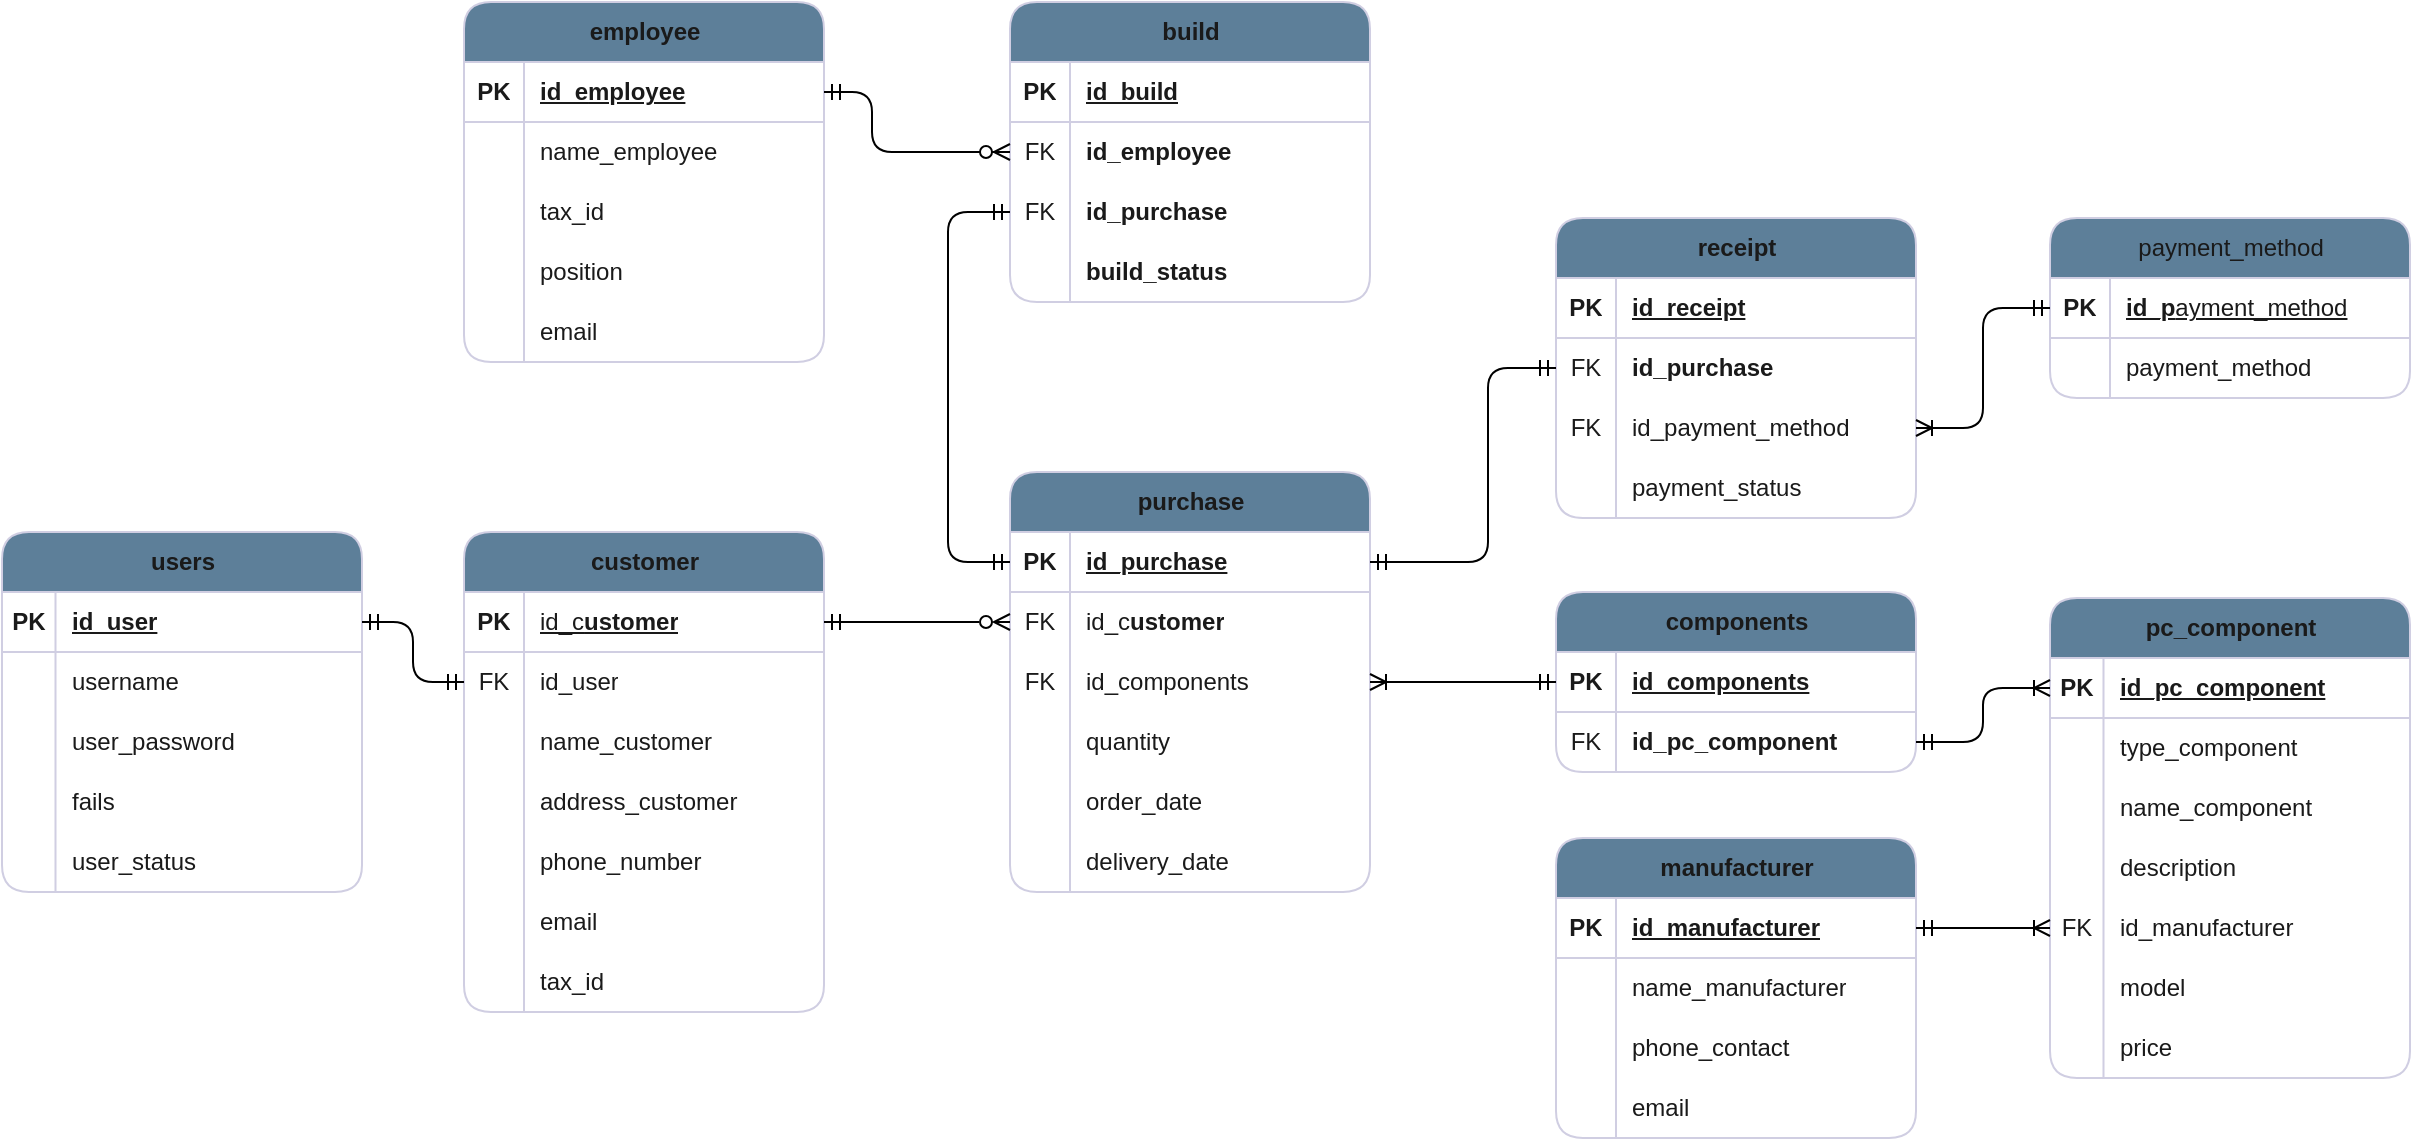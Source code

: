 <mxfile version="24.2.5" type="device">
  <diagram name="Página-1" id="m_x_3UL8SXS7yO6BleF8">
    <mxGraphModel dx="1434" dy="786" grid="0" gridSize="10" guides="1" tooltips="1" connect="1" arrows="1" fold="1" page="0" pageScale="1" pageWidth="827" pageHeight="1169" math="0" shadow="0">
      <root>
        <mxCell id="0" />
        <mxCell id="1" parent="0" />
        <mxCell id="KP2F_W07RE8W1gslpmmj-104" value="employee" style="shape=table;startSize=30;container=1;collapsible=1;childLayout=tableLayout;fixedRows=1;rowLines=0;fontStyle=1;align=center;resizeLast=1;html=1;labelBackgroundColor=none;fillColor=#5D7F99;strokeColor=#D0CEE2;fontColor=#1A1A1A;rounded=1;" parent="1" vertex="1">
          <mxGeometry x="238" y="192" width="180" height="180" as="geometry" />
        </mxCell>
        <mxCell id="KP2F_W07RE8W1gslpmmj-105" value="" style="shape=tableRow;horizontal=0;startSize=0;swimlaneHead=0;swimlaneBody=0;fillColor=none;collapsible=0;dropTarget=0;points=[[0,0.5],[1,0.5]];portConstraint=eastwest;top=0;left=0;right=0;bottom=1;labelBackgroundColor=none;strokeColor=#D0CEE2;fontColor=#1A1A1A;rounded=1;" parent="KP2F_W07RE8W1gslpmmj-104" vertex="1">
          <mxGeometry y="30" width="180" height="30" as="geometry" />
        </mxCell>
        <mxCell id="KP2F_W07RE8W1gslpmmj-106" value="PK" style="shape=partialRectangle;connectable=0;fillColor=none;top=0;left=0;bottom=0;right=0;fontStyle=1;overflow=hidden;whiteSpace=wrap;html=1;labelBackgroundColor=none;strokeColor=#D0CEE2;fontColor=#1A1A1A;rounded=1;" parent="KP2F_W07RE8W1gslpmmj-105" vertex="1">
          <mxGeometry width="30" height="30" as="geometry">
            <mxRectangle width="30" height="30" as="alternateBounds" />
          </mxGeometry>
        </mxCell>
        <mxCell id="KP2F_W07RE8W1gslpmmj-107" value="id_e&lt;span style=&quot;text-align: center; text-wrap: nowrap;&quot;&gt;mployee&lt;/span&gt;" style="shape=partialRectangle;connectable=0;fillColor=none;top=0;left=0;bottom=0;right=0;align=left;spacingLeft=6;fontStyle=5;overflow=hidden;whiteSpace=wrap;html=1;labelBackgroundColor=none;strokeColor=#D0CEE2;fontColor=#1A1A1A;rounded=1;" parent="KP2F_W07RE8W1gslpmmj-105" vertex="1">
          <mxGeometry x="30" width="150" height="30" as="geometry">
            <mxRectangle width="150" height="30" as="alternateBounds" />
          </mxGeometry>
        </mxCell>
        <mxCell id="KP2F_W07RE8W1gslpmmj-108" value="" style="shape=tableRow;horizontal=0;startSize=0;swimlaneHead=0;swimlaneBody=0;fillColor=none;collapsible=0;dropTarget=0;points=[[0,0.5],[1,0.5]];portConstraint=eastwest;top=0;left=0;right=0;bottom=0;labelBackgroundColor=none;strokeColor=#D0CEE2;fontColor=#1A1A1A;rounded=1;" parent="KP2F_W07RE8W1gslpmmj-104" vertex="1">
          <mxGeometry y="60" width="180" height="30" as="geometry" />
        </mxCell>
        <mxCell id="KP2F_W07RE8W1gslpmmj-109" value="" style="shape=partialRectangle;connectable=0;fillColor=none;top=0;left=0;bottom=0;right=0;editable=1;overflow=hidden;whiteSpace=wrap;html=1;labelBackgroundColor=none;strokeColor=#D0CEE2;fontColor=#1A1A1A;rounded=1;" parent="KP2F_W07RE8W1gslpmmj-108" vertex="1">
          <mxGeometry width="30" height="30" as="geometry">
            <mxRectangle width="30" height="30" as="alternateBounds" />
          </mxGeometry>
        </mxCell>
        <mxCell id="KP2F_W07RE8W1gslpmmj-110" value="name_employee" style="shape=partialRectangle;connectable=0;fillColor=none;top=0;left=0;bottom=0;right=0;align=left;spacingLeft=6;overflow=hidden;whiteSpace=wrap;html=1;labelBackgroundColor=none;strokeColor=#D0CEE2;fontColor=#1A1A1A;rounded=1;" parent="KP2F_W07RE8W1gslpmmj-108" vertex="1">
          <mxGeometry x="30" width="150" height="30" as="geometry">
            <mxRectangle width="150" height="30" as="alternateBounds" />
          </mxGeometry>
        </mxCell>
        <mxCell id="O92bqImzf_Jh721j6Ip_-11" value="" style="shape=tableRow;horizontal=0;startSize=0;swimlaneHead=0;swimlaneBody=0;fillColor=none;collapsible=0;dropTarget=0;points=[[0,0.5],[1,0.5]];portConstraint=eastwest;top=0;left=0;right=0;bottom=0;labelBackgroundColor=none;strokeColor=#D0CEE2;fontColor=#1A1A1A;rounded=1;" parent="KP2F_W07RE8W1gslpmmj-104" vertex="1">
          <mxGeometry y="90" width="180" height="30" as="geometry" />
        </mxCell>
        <mxCell id="O92bqImzf_Jh721j6Ip_-12" value="" style="shape=partialRectangle;connectable=0;fillColor=none;top=0;left=0;bottom=0;right=0;editable=1;overflow=hidden;whiteSpace=wrap;html=1;labelBackgroundColor=none;strokeColor=#D0CEE2;fontColor=#1A1A1A;rounded=1;" parent="O92bqImzf_Jh721j6Ip_-11" vertex="1">
          <mxGeometry width="30" height="30" as="geometry">
            <mxRectangle width="30" height="30" as="alternateBounds" />
          </mxGeometry>
        </mxCell>
        <mxCell id="O92bqImzf_Jh721j6Ip_-13" value="tax_id" style="shape=partialRectangle;connectable=0;fillColor=none;top=0;left=0;bottom=0;right=0;align=left;spacingLeft=6;overflow=hidden;whiteSpace=wrap;html=1;labelBackgroundColor=none;strokeColor=#D0CEE2;fontColor=#1A1A1A;rounded=1;" parent="O92bqImzf_Jh721j6Ip_-11" vertex="1">
          <mxGeometry x="30" width="150" height="30" as="geometry">
            <mxRectangle width="150" height="30" as="alternateBounds" />
          </mxGeometry>
        </mxCell>
        <mxCell id="O92bqImzf_Jh721j6Ip_-14" value="" style="shape=tableRow;horizontal=0;startSize=0;swimlaneHead=0;swimlaneBody=0;fillColor=none;collapsible=0;dropTarget=0;points=[[0,0.5],[1,0.5]];portConstraint=eastwest;top=0;left=0;right=0;bottom=0;labelBackgroundColor=none;strokeColor=#D0CEE2;fontColor=#1A1A1A;rounded=1;" parent="KP2F_W07RE8W1gslpmmj-104" vertex="1">
          <mxGeometry y="120" width="180" height="30" as="geometry" />
        </mxCell>
        <mxCell id="O92bqImzf_Jh721j6Ip_-15" value="" style="shape=partialRectangle;connectable=0;fillColor=none;top=0;left=0;bottom=0;right=0;editable=1;overflow=hidden;whiteSpace=wrap;html=1;labelBackgroundColor=none;strokeColor=#D0CEE2;fontColor=#1A1A1A;rounded=1;" parent="O92bqImzf_Jh721j6Ip_-14" vertex="1">
          <mxGeometry width="30" height="30" as="geometry">
            <mxRectangle width="30" height="30" as="alternateBounds" />
          </mxGeometry>
        </mxCell>
        <mxCell id="O92bqImzf_Jh721j6Ip_-16" value="position" style="shape=partialRectangle;connectable=0;fillColor=none;top=0;left=0;bottom=0;right=0;align=left;spacingLeft=6;overflow=hidden;whiteSpace=wrap;html=1;labelBackgroundColor=none;strokeColor=#D0CEE2;fontColor=#1A1A1A;rounded=1;" parent="O92bqImzf_Jh721j6Ip_-14" vertex="1">
          <mxGeometry x="30" width="150" height="30" as="geometry">
            <mxRectangle width="150" height="30" as="alternateBounds" />
          </mxGeometry>
        </mxCell>
        <mxCell id="EMKN-na7xs-e68Zoi_I9-1" value="" style="shape=tableRow;horizontal=0;startSize=0;swimlaneHead=0;swimlaneBody=0;fillColor=none;collapsible=0;dropTarget=0;points=[[0,0.5],[1,0.5]];portConstraint=eastwest;top=0;left=0;right=0;bottom=0;labelBackgroundColor=none;strokeColor=#D0CEE2;fontColor=#1A1A1A;rounded=1;" parent="KP2F_W07RE8W1gslpmmj-104" vertex="1">
          <mxGeometry y="150" width="180" height="30" as="geometry" />
        </mxCell>
        <mxCell id="EMKN-na7xs-e68Zoi_I9-2" value="" style="shape=partialRectangle;connectable=0;fillColor=none;top=0;left=0;bottom=0;right=0;editable=1;overflow=hidden;whiteSpace=wrap;html=1;labelBackgroundColor=none;strokeColor=#D0CEE2;fontColor=#1A1A1A;rounded=1;" parent="EMKN-na7xs-e68Zoi_I9-1" vertex="1">
          <mxGeometry width="30" height="30" as="geometry">
            <mxRectangle width="30" height="30" as="alternateBounds" />
          </mxGeometry>
        </mxCell>
        <mxCell id="EMKN-na7xs-e68Zoi_I9-3" value="email" style="shape=partialRectangle;connectable=0;fillColor=none;top=0;left=0;bottom=0;right=0;align=left;spacingLeft=6;overflow=hidden;whiteSpace=wrap;html=1;labelBackgroundColor=none;strokeColor=#D0CEE2;fontColor=#1A1A1A;rounded=1;" parent="EMKN-na7xs-e68Zoi_I9-1" vertex="1">
          <mxGeometry x="30" width="150" height="30" as="geometry">
            <mxRectangle width="150" height="30" as="alternateBounds" />
          </mxGeometry>
        </mxCell>
        <mxCell id="W_hK8Ii9nDBsfthJj0SW-87" value="customer" style="shape=table;startSize=30;container=1;collapsible=1;childLayout=tableLayout;fixedRows=1;rowLines=0;fontStyle=1;align=center;resizeLast=1;html=1;labelBackgroundColor=none;fillColor=#5D7F99;strokeColor=#D0CEE2;fontColor=#1A1A1A;rounded=1;" parent="1" vertex="1">
          <mxGeometry x="238" y="457" width="180" height="240" as="geometry" />
        </mxCell>
        <mxCell id="W_hK8Ii9nDBsfthJj0SW-88" value="" style="shape=tableRow;horizontal=0;startSize=0;swimlaneHead=0;swimlaneBody=0;fillColor=none;collapsible=0;dropTarget=0;points=[[0,0.5],[1,0.5]];portConstraint=eastwest;top=0;left=0;right=0;bottom=1;labelBackgroundColor=none;strokeColor=#D0CEE2;fontColor=#1A1A1A;rounded=1;" parent="W_hK8Ii9nDBsfthJj0SW-87" vertex="1">
          <mxGeometry y="30" width="180" height="30" as="geometry" />
        </mxCell>
        <mxCell id="W_hK8Ii9nDBsfthJj0SW-89" value="PK" style="shape=partialRectangle;connectable=0;fillColor=none;top=0;left=0;bottom=0;right=0;fontStyle=1;overflow=hidden;whiteSpace=wrap;html=1;labelBackgroundColor=none;strokeColor=#D0CEE2;fontColor=#1A1A1A;rounded=1;" parent="W_hK8Ii9nDBsfthJj0SW-88" vertex="1">
          <mxGeometry width="30" height="30" as="geometry">
            <mxRectangle width="30" height="30" as="alternateBounds" />
          </mxGeometry>
        </mxCell>
        <mxCell id="W_hK8Ii9nDBsfthJj0SW-90" value="&lt;span style=&quot;font-weight: 400;&quot;&gt;id_c&lt;/span&gt;&lt;span style=&quot;text-align: center; text-wrap: nowrap;&quot;&gt;ustomer&lt;/span&gt;" style="shape=partialRectangle;connectable=0;fillColor=none;top=0;left=0;bottom=0;right=0;align=left;spacingLeft=6;fontStyle=5;overflow=hidden;whiteSpace=wrap;html=1;labelBackgroundColor=none;strokeColor=#D0CEE2;fontColor=#1A1A1A;rounded=1;" parent="W_hK8Ii9nDBsfthJj0SW-88" vertex="1">
          <mxGeometry x="30" width="150" height="30" as="geometry">
            <mxRectangle width="150" height="30" as="alternateBounds" />
          </mxGeometry>
        </mxCell>
        <mxCell id="O92bqImzf_Jh721j6Ip_-58" value="" style="shape=tableRow;horizontal=0;startSize=0;swimlaneHead=0;swimlaneBody=0;fillColor=none;collapsible=0;dropTarget=0;points=[[0,0.5],[1,0.5]];portConstraint=eastwest;top=0;left=0;right=0;bottom=0;labelBackgroundColor=none;strokeColor=#D0CEE2;fontColor=#1A1A1A;rounded=1;" parent="W_hK8Ii9nDBsfthJj0SW-87" vertex="1">
          <mxGeometry y="60" width="180" height="30" as="geometry" />
        </mxCell>
        <mxCell id="O92bqImzf_Jh721j6Ip_-59" value="FK" style="shape=partialRectangle;connectable=0;fillColor=none;top=0;left=0;bottom=0;right=0;editable=1;overflow=hidden;whiteSpace=wrap;html=1;labelBackgroundColor=none;strokeColor=#D0CEE2;fontColor=#1A1A1A;rounded=1;" parent="O92bqImzf_Jh721j6Ip_-58" vertex="1">
          <mxGeometry width="30" height="30" as="geometry">
            <mxRectangle width="30" height="30" as="alternateBounds" />
          </mxGeometry>
        </mxCell>
        <mxCell id="O92bqImzf_Jh721j6Ip_-60" value="id_user" style="shape=partialRectangle;connectable=0;fillColor=none;top=0;left=0;bottom=0;right=0;align=left;spacingLeft=6;overflow=hidden;whiteSpace=wrap;html=1;labelBackgroundColor=none;strokeColor=#D0CEE2;fontColor=#1A1A1A;rounded=1;" parent="O92bqImzf_Jh721j6Ip_-58" vertex="1">
          <mxGeometry x="30" width="150" height="30" as="geometry">
            <mxRectangle width="150" height="30" as="alternateBounds" />
          </mxGeometry>
        </mxCell>
        <mxCell id="NHNS3WN0R-4R3T93UfLA-1" value="" style="shape=tableRow;horizontal=0;startSize=0;swimlaneHead=0;swimlaneBody=0;fillColor=none;collapsible=0;dropTarget=0;points=[[0,0.5],[1,0.5]];portConstraint=eastwest;top=0;left=0;right=0;bottom=0;labelBackgroundColor=none;strokeColor=#D0CEE2;fontColor=#1A1A1A;rounded=1;" vertex="1" parent="W_hK8Ii9nDBsfthJj0SW-87">
          <mxGeometry y="90" width="180" height="30" as="geometry" />
        </mxCell>
        <mxCell id="NHNS3WN0R-4R3T93UfLA-2" value="" style="shape=partialRectangle;connectable=0;fillColor=none;top=0;left=0;bottom=0;right=0;editable=1;overflow=hidden;whiteSpace=wrap;html=1;labelBackgroundColor=none;strokeColor=#D0CEE2;fontColor=#1A1A1A;rounded=1;" vertex="1" parent="NHNS3WN0R-4R3T93UfLA-1">
          <mxGeometry width="30" height="30" as="geometry">
            <mxRectangle width="30" height="30" as="alternateBounds" />
          </mxGeometry>
        </mxCell>
        <mxCell id="NHNS3WN0R-4R3T93UfLA-3" value="name_customer" style="shape=partialRectangle;connectable=0;fillColor=none;top=0;left=0;bottom=0;right=0;align=left;spacingLeft=6;overflow=hidden;whiteSpace=wrap;html=1;labelBackgroundColor=none;strokeColor=#D0CEE2;fontColor=#1A1A1A;rounded=1;" vertex="1" parent="NHNS3WN0R-4R3T93UfLA-1">
          <mxGeometry x="30" width="150" height="30" as="geometry">
            <mxRectangle width="150" height="30" as="alternateBounds" />
          </mxGeometry>
        </mxCell>
        <mxCell id="NHNS3WN0R-4R3T93UfLA-4" value="" style="shape=tableRow;horizontal=0;startSize=0;swimlaneHead=0;swimlaneBody=0;fillColor=none;collapsible=0;dropTarget=0;points=[[0,0.5],[1,0.5]];portConstraint=eastwest;top=0;left=0;right=0;bottom=0;labelBackgroundColor=none;strokeColor=#D0CEE2;fontColor=#1A1A1A;rounded=1;" vertex="1" parent="W_hK8Ii9nDBsfthJj0SW-87">
          <mxGeometry y="120" width="180" height="30" as="geometry" />
        </mxCell>
        <mxCell id="NHNS3WN0R-4R3T93UfLA-5" value="" style="shape=partialRectangle;connectable=0;fillColor=none;top=0;left=0;bottom=0;right=0;editable=1;overflow=hidden;whiteSpace=wrap;html=1;labelBackgroundColor=none;strokeColor=#D0CEE2;fontColor=#1A1A1A;rounded=1;" vertex="1" parent="NHNS3WN0R-4R3T93UfLA-4">
          <mxGeometry width="30" height="30" as="geometry">
            <mxRectangle width="30" height="30" as="alternateBounds" />
          </mxGeometry>
        </mxCell>
        <mxCell id="NHNS3WN0R-4R3T93UfLA-6" value="address_customer" style="shape=partialRectangle;connectable=0;fillColor=none;top=0;left=0;bottom=0;right=0;align=left;spacingLeft=6;overflow=hidden;whiteSpace=wrap;html=1;labelBackgroundColor=none;strokeColor=#D0CEE2;fontColor=#1A1A1A;rounded=1;" vertex="1" parent="NHNS3WN0R-4R3T93UfLA-4">
          <mxGeometry x="30" width="150" height="30" as="geometry">
            <mxRectangle width="150" height="30" as="alternateBounds" />
          </mxGeometry>
        </mxCell>
        <mxCell id="NHNS3WN0R-4R3T93UfLA-7" value="" style="shape=tableRow;horizontal=0;startSize=0;swimlaneHead=0;swimlaneBody=0;fillColor=none;collapsible=0;dropTarget=0;points=[[0,0.5],[1,0.5]];portConstraint=eastwest;top=0;left=0;right=0;bottom=0;labelBackgroundColor=none;strokeColor=#D0CEE2;fontColor=#1A1A1A;rounded=1;" vertex="1" parent="W_hK8Ii9nDBsfthJj0SW-87">
          <mxGeometry y="150" width="180" height="30" as="geometry" />
        </mxCell>
        <mxCell id="NHNS3WN0R-4R3T93UfLA-8" value="" style="shape=partialRectangle;connectable=0;fillColor=none;top=0;left=0;bottom=0;right=0;editable=1;overflow=hidden;whiteSpace=wrap;html=1;labelBackgroundColor=none;strokeColor=#D0CEE2;fontColor=#1A1A1A;rounded=1;" vertex="1" parent="NHNS3WN0R-4R3T93UfLA-7">
          <mxGeometry width="30" height="30" as="geometry">
            <mxRectangle width="30" height="30" as="alternateBounds" />
          </mxGeometry>
        </mxCell>
        <mxCell id="NHNS3WN0R-4R3T93UfLA-9" value="phone_number" style="shape=partialRectangle;connectable=0;fillColor=none;top=0;left=0;bottom=0;right=0;align=left;spacingLeft=6;overflow=hidden;whiteSpace=wrap;html=1;labelBackgroundColor=none;strokeColor=#D0CEE2;fontColor=#1A1A1A;rounded=1;" vertex="1" parent="NHNS3WN0R-4R3T93UfLA-7">
          <mxGeometry x="30" width="150" height="30" as="geometry">
            <mxRectangle width="150" height="30" as="alternateBounds" />
          </mxGeometry>
        </mxCell>
        <mxCell id="NHNS3WN0R-4R3T93UfLA-10" value="" style="shape=tableRow;horizontal=0;startSize=0;swimlaneHead=0;swimlaneBody=0;fillColor=none;collapsible=0;dropTarget=0;points=[[0,0.5],[1,0.5]];portConstraint=eastwest;top=0;left=0;right=0;bottom=0;labelBackgroundColor=none;strokeColor=#D0CEE2;fontColor=#1A1A1A;rounded=1;" vertex="1" parent="W_hK8Ii9nDBsfthJj0SW-87">
          <mxGeometry y="180" width="180" height="30" as="geometry" />
        </mxCell>
        <mxCell id="NHNS3WN0R-4R3T93UfLA-11" value="" style="shape=partialRectangle;connectable=0;fillColor=none;top=0;left=0;bottom=0;right=0;editable=1;overflow=hidden;whiteSpace=wrap;html=1;labelBackgroundColor=none;strokeColor=#D0CEE2;fontColor=#1A1A1A;rounded=1;" vertex="1" parent="NHNS3WN0R-4R3T93UfLA-10">
          <mxGeometry width="30" height="30" as="geometry">
            <mxRectangle width="30" height="30" as="alternateBounds" />
          </mxGeometry>
        </mxCell>
        <mxCell id="NHNS3WN0R-4R3T93UfLA-12" value="email" style="shape=partialRectangle;connectable=0;fillColor=none;top=0;left=0;bottom=0;right=0;align=left;spacingLeft=6;overflow=hidden;whiteSpace=wrap;html=1;labelBackgroundColor=none;strokeColor=#D0CEE2;fontColor=#1A1A1A;rounded=1;" vertex="1" parent="NHNS3WN0R-4R3T93UfLA-10">
          <mxGeometry x="30" width="150" height="30" as="geometry">
            <mxRectangle width="150" height="30" as="alternateBounds" />
          </mxGeometry>
        </mxCell>
        <mxCell id="NHNS3WN0R-4R3T93UfLA-13" value="" style="shape=tableRow;horizontal=0;startSize=0;swimlaneHead=0;swimlaneBody=0;fillColor=none;collapsible=0;dropTarget=0;points=[[0,0.5],[1,0.5]];portConstraint=eastwest;top=0;left=0;right=0;bottom=0;labelBackgroundColor=none;strokeColor=#D0CEE2;fontColor=#1A1A1A;rounded=1;" vertex="1" parent="W_hK8Ii9nDBsfthJj0SW-87">
          <mxGeometry y="210" width="180" height="30" as="geometry" />
        </mxCell>
        <mxCell id="NHNS3WN0R-4R3T93UfLA-14" value="" style="shape=partialRectangle;connectable=0;fillColor=none;top=0;left=0;bottom=0;right=0;editable=1;overflow=hidden;whiteSpace=wrap;html=1;labelBackgroundColor=none;strokeColor=#D0CEE2;fontColor=#1A1A1A;rounded=1;" vertex="1" parent="NHNS3WN0R-4R3T93UfLA-13">
          <mxGeometry width="30" height="30" as="geometry">
            <mxRectangle width="30" height="30" as="alternateBounds" />
          </mxGeometry>
        </mxCell>
        <mxCell id="NHNS3WN0R-4R3T93UfLA-15" value="tax_id" style="shape=partialRectangle;connectable=0;fillColor=none;top=0;left=0;bottom=0;right=0;align=left;spacingLeft=6;overflow=hidden;whiteSpace=wrap;html=1;labelBackgroundColor=none;strokeColor=#D0CEE2;fontColor=#1A1A1A;rounded=1;" vertex="1" parent="NHNS3WN0R-4R3T93UfLA-13">
          <mxGeometry x="30" width="150" height="30" as="geometry">
            <mxRectangle width="150" height="30" as="alternateBounds" />
          </mxGeometry>
        </mxCell>
        <mxCell id="W_hK8Ii9nDBsfthJj0SW-97" value="components" style="shape=table;startSize=30;container=1;collapsible=1;childLayout=tableLayout;fixedRows=1;rowLines=0;fontStyle=1;align=center;resizeLast=1;html=1;labelBackgroundColor=none;fillColor=#5D7F99;strokeColor=#D0CEE2;fontColor=#1A1A1A;rounded=1;" parent="1" vertex="1">
          <mxGeometry x="784" y="487" width="180" height="90" as="geometry" />
        </mxCell>
        <mxCell id="W_hK8Ii9nDBsfthJj0SW-98" value="" style="shape=tableRow;horizontal=0;startSize=0;swimlaneHead=0;swimlaneBody=0;fillColor=none;collapsible=0;dropTarget=0;points=[[0,0.5],[1,0.5]];portConstraint=eastwest;top=0;left=0;right=0;bottom=1;labelBackgroundColor=none;strokeColor=#D0CEE2;fontColor=#1A1A1A;rounded=1;" parent="W_hK8Ii9nDBsfthJj0SW-97" vertex="1">
          <mxGeometry y="30" width="180" height="30" as="geometry" />
        </mxCell>
        <mxCell id="W_hK8Ii9nDBsfthJj0SW-99" value="PK" style="shape=partialRectangle;connectable=0;fillColor=none;top=0;left=0;bottom=0;right=0;fontStyle=1;overflow=hidden;whiteSpace=wrap;html=1;labelBackgroundColor=none;strokeColor=#D0CEE2;fontColor=#1A1A1A;rounded=1;" parent="W_hK8Ii9nDBsfthJj0SW-98" vertex="1">
          <mxGeometry width="30" height="30" as="geometry">
            <mxRectangle width="30" height="30" as="alternateBounds" />
          </mxGeometry>
        </mxCell>
        <mxCell id="W_hK8Ii9nDBsfthJj0SW-100" value="id_components" style="shape=partialRectangle;connectable=0;fillColor=none;top=0;left=0;bottom=0;right=0;align=left;spacingLeft=6;fontStyle=5;overflow=hidden;whiteSpace=wrap;html=1;labelBackgroundColor=none;strokeColor=#D0CEE2;fontColor=#1A1A1A;rounded=1;" parent="W_hK8Ii9nDBsfthJj0SW-98" vertex="1">
          <mxGeometry x="30" width="150" height="30" as="geometry">
            <mxRectangle width="150" height="30" as="alternateBounds" />
          </mxGeometry>
        </mxCell>
        <mxCell id="O92bqImzf_Jh721j6Ip_-124" value="" style="shape=tableRow;horizontal=0;startSize=0;swimlaneHead=0;swimlaneBody=0;fillColor=none;collapsible=0;dropTarget=0;points=[[0,0.5],[1,0.5]];portConstraint=eastwest;top=0;left=0;right=0;bottom=0;labelBackgroundColor=none;strokeColor=#D0CEE2;fontColor=#1A1A1A;rounded=1;" parent="W_hK8Ii9nDBsfthJj0SW-97" vertex="1">
          <mxGeometry y="60" width="180" height="30" as="geometry" />
        </mxCell>
        <mxCell id="O92bqImzf_Jh721j6Ip_-125" value="FK" style="shape=partialRectangle;connectable=0;fillColor=none;top=0;left=0;bottom=0;right=0;editable=1;overflow=hidden;whiteSpace=wrap;html=1;labelBackgroundColor=none;strokeColor=#D0CEE2;fontColor=#1A1A1A;rounded=1;" parent="O92bqImzf_Jh721j6Ip_-124" vertex="1">
          <mxGeometry width="30" height="30" as="geometry">
            <mxRectangle width="30" height="30" as="alternateBounds" />
          </mxGeometry>
        </mxCell>
        <mxCell id="O92bqImzf_Jh721j6Ip_-126" value="&lt;span style=&quot;font-weight: 700;&quot;&gt;id_pc_component&lt;/span&gt;" style="shape=partialRectangle;connectable=0;fillColor=none;top=0;left=0;bottom=0;right=0;align=left;spacingLeft=6;overflow=hidden;whiteSpace=wrap;html=1;labelBackgroundColor=none;strokeColor=#D0CEE2;fontColor=#1A1A1A;rounded=1;" parent="O92bqImzf_Jh721j6Ip_-124" vertex="1">
          <mxGeometry x="30" width="150" height="30" as="geometry">
            <mxRectangle width="150" height="30" as="alternateBounds" />
          </mxGeometry>
        </mxCell>
        <mxCell id="W_hK8Ii9nDBsfthJj0SW-136" value="purchase" style="shape=table;startSize=30;container=1;collapsible=1;childLayout=tableLayout;fixedRows=1;rowLines=0;fontStyle=1;align=center;resizeLast=1;html=1;labelBackgroundColor=none;fillColor=#5D7F99;strokeColor=#D0CEE2;fontColor=#1A1A1A;rounded=1;" parent="1" vertex="1">
          <mxGeometry x="511" y="427" width="180" height="210" as="geometry" />
        </mxCell>
        <mxCell id="W_hK8Ii9nDBsfthJj0SW-137" value="" style="shape=tableRow;horizontal=0;startSize=0;swimlaneHead=0;swimlaneBody=0;fillColor=none;collapsible=0;dropTarget=0;points=[[0,0.5],[1,0.5]];portConstraint=eastwest;top=0;left=0;right=0;bottom=1;labelBackgroundColor=none;strokeColor=#D0CEE2;fontColor=#1A1A1A;rounded=1;" parent="W_hK8Ii9nDBsfthJj0SW-136" vertex="1">
          <mxGeometry y="30" width="180" height="30" as="geometry" />
        </mxCell>
        <mxCell id="W_hK8Ii9nDBsfthJj0SW-138" value="PK" style="shape=partialRectangle;connectable=0;fillColor=none;top=0;left=0;bottom=0;right=0;fontStyle=1;overflow=hidden;whiteSpace=wrap;html=1;labelBackgroundColor=none;strokeColor=#D0CEE2;fontColor=#1A1A1A;rounded=1;" parent="W_hK8Ii9nDBsfthJj0SW-137" vertex="1">
          <mxGeometry width="30" height="30" as="geometry">
            <mxRectangle width="30" height="30" as="alternateBounds" />
          </mxGeometry>
        </mxCell>
        <mxCell id="W_hK8Ii9nDBsfthJj0SW-139" value="id_purchase" style="shape=partialRectangle;connectable=0;fillColor=none;top=0;left=0;bottom=0;right=0;align=left;spacingLeft=6;fontStyle=5;overflow=hidden;whiteSpace=wrap;html=1;labelBackgroundColor=none;strokeColor=#D0CEE2;fontColor=#1A1A1A;rounded=1;" parent="W_hK8Ii9nDBsfthJj0SW-137" vertex="1">
          <mxGeometry x="30" width="150" height="30" as="geometry">
            <mxRectangle width="150" height="30" as="alternateBounds" />
          </mxGeometry>
        </mxCell>
        <mxCell id="W_hK8Ii9nDBsfthJj0SW-140" value="" style="shape=tableRow;horizontal=0;startSize=0;swimlaneHead=0;swimlaneBody=0;fillColor=none;collapsible=0;dropTarget=0;points=[[0,0.5],[1,0.5]];portConstraint=eastwest;top=0;left=0;right=0;bottom=0;labelBackgroundColor=none;strokeColor=#D0CEE2;fontColor=#1A1A1A;rounded=1;" parent="W_hK8Ii9nDBsfthJj0SW-136" vertex="1">
          <mxGeometry y="60" width="180" height="30" as="geometry" />
        </mxCell>
        <mxCell id="W_hK8Ii9nDBsfthJj0SW-141" value="FK" style="shape=partialRectangle;connectable=0;fillColor=none;top=0;left=0;bottom=0;right=0;editable=1;overflow=hidden;whiteSpace=wrap;html=1;labelBackgroundColor=none;strokeColor=#D0CEE2;fontColor=#1A1A1A;rounded=1;" parent="W_hK8Ii9nDBsfthJj0SW-140" vertex="1">
          <mxGeometry width="30" height="30" as="geometry">
            <mxRectangle width="30" height="30" as="alternateBounds" />
          </mxGeometry>
        </mxCell>
        <mxCell id="W_hK8Ii9nDBsfthJj0SW-142" value="id_c&lt;span style=&quot;font-weight: 700; text-wrap: nowrap; text-align: center;&quot;&gt;ustomer&lt;/span&gt;" style="shape=partialRectangle;connectable=0;fillColor=none;top=0;left=0;bottom=0;right=0;align=left;spacingLeft=6;overflow=hidden;whiteSpace=wrap;html=1;labelBackgroundColor=none;strokeColor=#D0CEE2;fontColor=#1A1A1A;rounded=1;" parent="W_hK8Ii9nDBsfthJj0SW-140" vertex="1">
          <mxGeometry x="30" width="150" height="30" as="geometry">
            <mxRectangle width="150" height="30" as="alternateBounds" />
          </mxGeometry>
        </mxCell>
        <mxCell id="_yxOO3tryp_sxojmvht9-16" value="" style="shape=tableRow;horizontal=0;startSize=0;swimlaneHead=0;swimlaneBody=0;fillColor=none;collapsible=0;dropTarget=0;points=[[0,0.5],[1,0.5]];portConstraint=eastwest;top=0;left=0;right=0;bottom=0;labelBackgroundColor=none;strokeColor=#D0CEE2;fontColor=#1A1A1A;rounded=1;" parent="W_hK8Ii9nDBsfthJj0SW-136" vertex="1">
          <mxGeometry y="90" width="180" height="30" as="geometry" />
        </mxCell>
        <mxCell id="_yxOO3tryp_sxojmvht9-17" value="FK" style="shape=partialRectangle;connectable=0;fillColor=none;top=0;left=0;bottom=0;right=0;editable=1;overflow=hidden;whiteSpace=wrap;html=1;labelBackgroundColor=none;strokeColor=#D0CEE2;fontColor=#1A1A1A;rounded=1;" parent="_yxOO3tryp_sxojmvht9-16" vertex="1">
          <mxGeometry width="30" height="30" as="geometry">
            <mxRectangle width="30" height="30" as="alternateBounds" />
          </mxGeometry>
        </mxCell>
        <mxCell id="_yxOO3tryp_sxojmvht9-18" value="id_components" style="shape=partialRectangle;connectable=0;fillColor=none;top=0;left=0;bottom=0;right=0;align=left;spacingLeft=6;overflow=hidden;whiteSpace=wrap;html=1;labelBackgroundColor=none;strokeColor=#D0CEE2;fontColor=#1A1A1A;rounded=1;" parent="_yxOO3tryp_sxojmvht9-16" vertex="1">
          <mxGeometry x="30" width="150" height="30" as="geometry">
            <mxRectangle width="150" height="30" as="alternateBounds" />
          </mxGeometry>
        </mxCell>
        <mxCell id="_yxOO3tryp_sxojmvht9-19" value="" style="shape=tableRow;horizontal=0;startSize=0;swimlaneHead=0;swimlaneBody=0;fillColor=none;collapsible=0;dropTarget=0;points=[[0,0.5],[1,0.5]];portConstraint=eastwest;top=0;left=0;right=0;bottom=0;labelBackgroundColor=none;strokeColor=#D0CEE2;fontColor=#1A1A1A;rounded=1;" parent="W_hK8Ii9nDBsfthJj0SW-136" vertex="1">
          <mxGeometry y="120" width="180" height="30" as="geometry" />
        </mxCell>
        <mxCell id="_yxOO3tryp_sxojmvht9-20" value="" style="shape=partialRectangle;connectable=0;fillColor=none;top=0;left=0;bottom=0;right=0;editable=1;overflow=hidden;whiteSpace=wrap;html=1;labelBackgroundColor=none;strokeColor=#D0CEE2;fontColor=#1A1A1A;rounded=1;" parent="_yxOO3tryp_sxojmvht9-19" vertex="1">
          <mxGeometry width="30" height="30" as="geometry">
            <mxRectangle width="30" height="30" as="alternateBounds" />
          </mxGeometry>
        </mxCell>
        <mxCell id="_yxOO3tryp_sxojmvht9-21" value="quantity" style="shape=partialRectangle;connectable=0;fillColor=none;top=0;left=0;bottom=0;right=0;align=left;spacingLeft=6;overflow=hidden;whiteSpace=wrap;html=1;labelBackgroundColor=none;strokeColor=#D0CEE2;fontColor=#1A1A1A;rounded=1;" parent="_yxOO3tryp_sxojmvht9-19" vertex="1">
          <mxGeometry x="30" width="150" height="30" as="geometry">
            <mxRectangle width="150" height="30" as="alternateBounds" />
          </mxGeometry>
        </mxCell>
        <mxCell id="wrFU8-zOXBW8A3ebQiR2-4" value="" style="shape=tableRow;horizontal=0;startSize=0;swimlaneHead=0;swimlaneBody=0;fillColor=none;collapsible=0;dropTarget=0;points=[[0,0.5],[1,0.5]];portConstraint=eastwest;top=0;left=0;right=0;bottom=0;labelBackgroundColor=none;strokeColor=#D0CEE2;fontColor=#1A1A1A;rounded=1;" parent="W_hK8Ii9nDBsfthJj0SW-136" vertex="1">
          <mxGeometry y="150" width="180" height="30" as="geometry" />
        </mxCell>
        <mxCell id="wrFU8-zOXBW8A3ebQiR2-5" value="" style="shape=partialRectangle;connectable=0;fillColor=none;top=0;left=0;bottom=0;right=0;editable=1;overflow=hidden;whiteSpace=wrap;html=1;labelBackgroundColor=none;strokeColor=#D0CEE2;fontColor=#1A1A1A;rounded=1;" parent="wrFU8-zOXBW8A3ebQiR2-4" vertex="1">
          <mxGeometry width="30" height="30" as="geometry">
            <mxRectangle width="30" height="30" as="alternateBounds" />
          </mxGeometry>
        </mxCell>
        <mxCell id="wrFU8-zOXBW8A3ebQiR2-6" value="order_date" style="shape=partialRectangle;connectable=0;fillColor=none;top=0;left=0;bottom=0;right=0;align=left;spacingLeft=6;overflow=hidden;whiteSpace=wrap;html=1;labelBackgroundColor=none;strokeColor=#D0CEE2;fontColor=#1A1A1A;rounded=1;" parent="wrFU8-zOXBW8A3ebQiR2-4" vertex="1">
          <mxGeometry x="30" width="150" height="30" as="geometry">
            <mxRectangle width="150" height="30" as="alternateBounds" />
          </mxGeometry>
        </mxCell>
        <mxCell id="wrFU8-zOXBW8A3ebQiR2-7" value="" style="shape=tableRow;horizontal=0;startSize=0;swimlaneHead=0;swimlaneBody=0;fillColor=none;collapsible=0;dropTarget=0;points=[[0,0.5],[1,0.5]];portConstraint=eastwest;top=0;left=0;right=0;bottom=0;labelBackgroundColor=none;strokeColor=#D0CEE2;fontColor=#1A1A1A;rounded=1;" parent="W_hK8Ii9nDBsfthJj0SW-136" vertex="1">
          <mxGeometry y="180" width="180" height="30" as="geometry" />
        </mxCell>
        <mxCell id="wrFU8-zOXBW8A3ebQiR2-8" value="" style="shape=partialRectangle;connectable=0;fillColor=none;top=0;left=0;bottom=0;right=0;editable=1;overflow=hidden;whiteSpace=wrap;html=1;labelBackgroundColor=none;strokeColor=#D0CEE2;fontColor=#1A1A1A;rounded=1;" parent="wrFU8-zOXBW8A3ebQiR2-7" vertex="1">
          <mxGeometry width="30" height="30" as="geometry">
            <mxRectangle width="30" height="30" as="alternateBounds" />
          </mxGeometry>
        </mxCell>
        <mxCell id="wrFU8-zOXBW8A3ebQiR2-9" value="delivery_date" style="shape=partialRectangle;connectable=0;fillColor=none;top=0;left=0;bottom=0;right=0;align=left;spacingLeft=6;overflow=hidden;whiteSpace=wrap;html=1;labelBackgroundColor=none;strokeColor=#D0CEE2;fontColor=#1A1A1A;rounded=1;" parent="wrFU8-zOXBW8A3ebQiR2-7" vertex="1">
          <mxGeometry x="30" width="150" height="30" as="geometry">
            <mxRectangle width="150" height="30" as="alternateBounds" />
          </mxGeometry>
        </mxCell>
        <mxCell id="O92bqImzf_Jh721j6Ip_-20" value="build" style="shape=table;startSize=30;container=1;collapsible=1;childLayout=tableLayout;fixedRows=1;rowLines=0;fontStyle=1;align=center;resizeLast=1;html=1;labelBackgroundColor=none;fillColor=#5D7F99;strokeColor=#D0CEE2;fontColor=#1A1A1A;rounded=1;" parent="1" vertex="1">
          <mxGeometry x="511" y="192" width="180" height="150" as="geometry" />
        </mxCell>
        <mxCell id="O92bqImzf_Jh721j6Ip_-21" value="" style="shape=tableRow;horizontal=0;startSize=0;swimlaneHead=0;swimlaneBody=0;fillColor=none;collapsible=0;dropTarget=0;points=[[0,0.5],[1,0.5]];portConstraint=eastwest;top=0;left=0;right=0;bottom=1;labelBackgroundColor=none;strokeColor=#D0CEE2;fontColor=#1A1A1A;rounded=1;" parent="O92bqImzf_Jh721j6Ip_-20" vertex="1">
          <mxGeometry y="30" width="180" height="30" as="geometry" />
        </mxCell>
        <mxCell id="O92bqImzf_Jh721j6Ip_-22" value="PK" style="shape=partialRectangle;connectable=0;fillColor=none;top=0;left=0;bottom=0;right=0;fontStyle=1;overflow=hidden;whiteSpace=wrap;html=1;labelBackgroundColor=none;strokeColor=#D0CEE2;fontColor=#1A1A1A;rounded=1;" parent="O92bqImzf_Jh721j6Ip_-21" vertex="1">
          <mxGeometry width="30" height="30" as="geometry">
            <mxRectangle width="30" height="30" as="alternateBounds" />
          </mxGeometry>
        </mxCell>
        <mxCell id="O92bqImzf_Jh721j6Ip_-23" value="id_build" style="shape=partialRectangle;connectable=0;fillColor=none;top=0;left=0;bottom=0;right=0;align=left;spacingLeft=6;fontStyle=5;overflow=hidden;whiteSpace=wrap;html=1;labelBackgroundColor=none;strokeColor=#D0CEE2;fontColor=#1A1A1A;rounded=1;" parent="O92bqImzf_Jh721j6Ip_-21" vertex="1">
          <mxGeometry x="30" width="150" height="30" as="geometry">
            <mxRectangle width="150" height="30" as="alternateBounds" />
          </mxGeometry>
        </mxCell>
        <mxCell id="O92bqImzf_Jh721j6Ip_-24" value="" style="shape=tableRow;horizontal=0;startSize=0;swimlaneHead=0;swimlaneBody=0;fillColor=none;collapsible=0;dropTarget=0;points=[[0,0.5],[1,0.5]];portConstraint=eastwest;top=0;left=0;right=0;bottom=0;labelBackgroundColor=none;strokeColor=#D0CEE2;fontColor=#1A1A1A;rounded=1;" parent="O92bqImzf_Jh721j6Ip_-20" vertex="1">
          <mxGeometry y="60" width="180" height="30" as="geometry" />
        </mxCell>
        <mxCell id="O92bqImzf_Jh721j6Ip_-25" value="FK" style="shape=partialRectangle;connectable=0;fillColor=none;top=0;left=0;bottom=0;right=0;editable=1;overflow=hidden;whiteSpace=wrap;html=1;labelBackgroundColor=none;strokeColor=#D0CEE2;fontColor=#1A1A1A;rounded=1;" parent="O92bqImzf_Jh721j6Ip_-24" vertex="1">
          <mxGeometry width="30" height="30" as="geometry">
            <mxRectangle width="30" height="30" as="alternateBounds" />
          </mxGeometry>
        </mxCell>
        <mxCell id="O92bqImzf_Jh721j6Ip_-26" value="&lt;span style=&quot;font-weight: 700;&quot;&gt;id_e&lt;/span&gt;&lt;span style=&quot;text-wrap: nowrap; font-weight: 700; text-align: center;&quot;&gt;mployee&lt;/span&gt;" style="shape=partialRectangle;connectable=0;fillColor=none;top=0;left=0;bottom=0;right=0;align=left;spacingLeft=6;overflow=hidden;whiteSpace=wrap;html=1;labelBackgroundColor=none;strokeColor=#D0CEE2;fontColor=#1A1A1A;rounded=1;" parent="O92bqImzf_Jh721j6Ip_-24" vertex="1">
          <mxGeometry x="30" width="150" height="30" as="geometry">
            <mxRectangle width="150" height="30" as="alternateBounds" />
          </mxGeometry>
        </mxCell>
        <mxCell id="yRCgIyV4lU2Wh94cqY3P-1" value="" style="shape=tableRow;horizontal=0;startSize=0;swimlaneHead=0;swimlaneBody=0;fillColor=none;collapsible=0;dropTarget=0;points=[[0,0.5],[1,0.5]];portConstraint=eastwest;top=0;left=0;right=0;bottom=0;labelBackgroundColor=none;strokeColor=#D0CEE2;fontColor=#1A1A1A;rounded=1;" parent="O92bqImzf_Jh721j6Ip_-20" vertex="1">
          <mxGeometry y="90" width="180" height="30" as="geometry" />
        </mxCell>
        <mxCell id="yRCgIyV4lU2Wh94cqY3P-2" value="FK" style="shape=partialRectangle;connectable=0;fillColor=none;top=0;left=0;bottom=0;right=0;editable=1;overflow=hidden;whiteSpace=wrap;html=1;labelBackgroundColor=none;strokeColor=#D0CEE2;fontColor=#1A1A1A;rounded=1;" parent="yRCgIyV4lU2Wh94cqY3P-1" vertex="1">
          <mxGeometry width="30" height="30" as="geometry">
            <mxRectangle width="30" height="30" as="alternateBounds" />
          </mxGeometry>
        </mxCell>
        <mxCell id="yRCgIyV4lU2Wh94cqY3P-3" value="&lt;span style=&quot;font-weight: 700;&quot;&gt;id_purchase&lt;/span&gt;" style="shape=partialRectangle;connectable=0;fillColor=none;top=0;left=0;bottom=0;right=0;align=left;spacingLeft=6;overflow=hidden;whiteSpace=wrap;html=1;labelBackgroundColor=none;strokeColor=#D0CEE2;fontColor=#1A1A1A;rounded=1;" parent="yRCgIyV4lU2Wh94cqY3P-1" vertex="1">
          <mxGeometry x="30" width="150" height="30" as="geometry">
            <mxRectangle width="150" height="30" as="alternateBounds" />
          </mxGeometry>
        </mxCell>
        <mxCell id="_yxOO3tryp_sxojmvht9-22" value="" style="shape=tableRow;horizontal=0;startSize=0;swimlaneHead=0;swimlaneBody=0;fillColor=none;collapsible=0;dropTarget=0;points=[[0,0.5],[1,0.5]];portConstraint=eastwest;top=0;left=0;right=0;bottom=0;labelBackgroundColor=none;strokeColor=#D0CEE2;fontColor=#1A1A1A;rounded=1;" parent="O92bqImzf_Jh721j6Ip_-20" vertex="1">
          <mxGeometry y="120" width="180" height="30" as="geometry" />
        </mxCell>
        <mxCell id="_yxOO3tryp_sxojmvht9-23" value="" style="shape=partialRectangle;connectable=0;fillColor=none;top=0;left=0;bottom=0;right=0;editable=1;overflow=hidden;whiteSpace=wrap;html=1;labelBackgroundColor=none;strokeColor=#D0CEE2;fontColor=#1A1A1A;rounded=1;" parent="_yxOO3tryp_sxojmvht9-22" vertex="1">
          <mxGeometry width="30" height="30" as="geometry">
            <mxRectangle width="30" height="30" as="alternateBounds" />
          </mxGeometry>
        </mxCell>
        <mxCell id="_yxOO3tryp_sxojmvht9-24" value="&lt;b&gt;build_status&lt;/b&gt;" style="shape=partialRectangle;connectable=0;fillColor=none;top=0;left=0;bottom=0;right=0;align=left;spacingLeft=6;overflow=hidden;whiteSpace=wrap;html=1;labelBackgroundColor=none;strokeColor=#D0CEE2;fontColor=#1A1A1A;rounded=1;" parent="_yxOO3tryp_sxojmvht9-22" vertex="1">
          <mxGeometry x="30" width="150" height="30" as="geometry">
            <mxRectangle width="150" height="30" as="alternateBounds" />
          </mxGeometry>
        </mxCell>
        <mxCell id="O92bqImzf_Jh721j6Ip_-54" value="" style="edgeStyle=orthogonalEdgeStyle;fontSize=12;html=1;endArrow=ERzeroToMany;startArrow=ERmandOne;rounded=1;entryX=0;entryY=0.5;entryDx=0;entryDy=0;endFill=0;exitX=1;exitY=0.5;exitDx=0;exitDy=0;" parent="1" source="W_hK8Ii9nDBsfthJj0SW-88" target="W_hK8Ii9nDBsfthJj0SW-140" edge="1">
          <mxGeometry width="100" height="100" relative="1" as="geometry">
            <mxPoint x="121" y="459" as="sourcePoint" />
            <mxPoint x="330" y="737" as="targetPoint" />
            <Array as="points">
              <mxPoint x="451" y="502" />
              <mxPoint x="451" y="502" />
            </Array>
          </mxGeometry>
        </mxCell>
        <mxCell id="O92bqImzf_Jh721j6Ip_-61" value="" style="edgeStyle=orthogonalEdgeStyle;fontSize=12;html=1;endArrow=ERmandOne;startArrow=ERmandOne;rounded=1;exitX=0;exitY=0.5;exitDx=0;exitDy=0;endFill=0;entryX=0;entryY=0.5;entryDx=0;entryDy=0;" parent="1" source="W_hK8Ii9nDBsfthJj0SW-137" target="yRCgIyV4lU2Wh94cqY3P-1" edge="1">
          <mxGeometry width="100" height="100" relative="1" as="geometry">
            <mxPoint x="451" y="973" as="sourcePoint" />
            <mxPoint x="477" y="223" as="targetPoint" />
            <Array as="points">
              <mxPoint x="480" y="472" />
              <mxPoint x="480" y="297" />
            </Array>
          </mxGeometry>
        </mxCell>
        <mxCell id="O92bqImzf_Jh721j6Ip_-66" value="" style="edgeStyle=orthogonalEdgeStyle;fontSize=12;html=1;endArrow=ERzeroToMany;startArrow=ERmandOne;rounded=1;exitX=1;exitY=0.5;exitDx=0;exitDy=0;entryX=0;entryY=0.5;entryDx=0;entryDy=0;" parent="1" source="KP2F_W07RE8W1gslpmmj-105" target="O92bqImzf_Jh721j6Ip_-24" edge="1">
          <mxGeometry width="100" height="100" relative="1" as="geometry">
            <mxPoint x="579" y="982" as="sourcePoint" />
            <mxPoint x="680" y="818" as="targetPoint" />
            <Array as="points">
              <mxPoint x="442" y="237" />
              <mxPoint x="442" y="267" />
            </Array>
          </mxGeometry>
        </mxCell>
        <mxCell id="O92bqImzf_Jh721j6Ip_-67" value="receipt" style="shape=table;startSize=30;container=1;collapsible=1;childLayout=tableLayout;fixedRows=1;rowLines=0;fontStyle=1;align=center;resizeLast=1;html=1;labelBackgroundColor=none;fillColor=#5D7F99;strokeColor=#D0CEE2;fontColor=#1A1A1A;rounded=1;" parent="1" vertex="1">
          <mxGeometry x="784" y="300" width="180" height="150" as="geometry" />
        </mxCell>
        <mxCell id="O92bqImzf_Jh721j6Ip_-68" value="" style="shape=tableRow;horizontal=0;startSize=0;swimlaneHead=0;swimlaneBody=0;fillColor=none;collapsible=0;dropTarget=0;points=[[0,0.5],[1,0.5]];portConstraint=eastwest;top=0;left=0;right=0;bottom=1;labelBackgroundColor=none;strokeColor=#D0CEE2;fontColor=#1A1A1A;rounded=1;" parent="O92bqImzf_Jh721j6Ip_-67" vertex="1">
          <mxGeometry y="30" width="180" height="30" as="geometry" />
        </mxCell>
        <mxCell id="O92bqImzf_Jh721j6Ip_-69" value="PK" style="shape=partialRectangle;connectable=0;fillColor=none;top=0;left=0;bottom=0;right=0;fontStyle=1;overflow=hidden;whiteSpace=wrap;html=1;labelBackgroundColor=none;strokeColor=#D0CEE2;fontColor=#1A1A1A;rounded=1;" parent="O92bqImzf_Jh721j6Ip_-68" vertex="1">
          <mxGeometry width="30" height="30" as="geometry">
            <mxRectangle width="30" height="30" as="alternateBounds" />
          </mxGeometry>
        </mxCell>
        <mxCell id="O92bqImzf_Jh721j6Ip_-70" value="id_receipt" style="shape=partialRectangle;connectable=0;fillColor=none;top=0;left=0;bottom=0;right=0;align=left;spacingLeft=6;fontStyle=5;overflow=hidden;whiteSpace=wrap;html=1;labelBackgroundColor=none;strokeColor=#D0CEE2;fontColor=#1A1A1A;rounded=1;" parent="O92bqImzf_Jh721j6Ip_-68" vertex="1">
          <mxGeometry x="30" width="150" height="30" as="geometry">
            <mxRectangle width="150" height="30" as="alternateBounds" />
          </mxGeometry>
        </mxCell>
        <mxCell id="O92bqImzf_Jh721j6Ip_-71" value="" style="shape=tableRow;horizontal=0;startSize=0;swimlaneHead=0;swimlaneBody=0;fillColor=none;collapsible=0;dropTarget=0;points=[[0,0.5],[1,0.5]];portConstraint=eastwest;top=0;left=0;right=0;bottom=0;labelBackgroundColor=none;strokeColor=#D0CEE2;fontColor=#1A1A1A;rounded=1;" parent="O92bqImzf_Jh721j6Ip_-67" vertex="1">
          <mxGeometry y="60" width="180" height="30" as="geometry" />
        </mxCell>
        <mxCell id="O92bqImzf_Jh721j6Ip_-72" value="FK" style="shape=partialRectangle;connectable=0;fillColor=none;top=0;left=0;bottom=0;right=0;editable=1;overflow=hidden;whiteSpace=wrap;html=1;labelBackgroundColor=none;strokeColor=#D0CEE2;fontColor=#1A1A1A;rounded=1;" parent="O92bqImzf_Jh721j6Ip_-71" vertex="1">
          <mxGeometry width="30" height="30" as="geometry">
            <mxRectangle width="30" height="30" as="alternateBounds" />
          </mxGeometry>
        </mxCell>
        <mxCell id="O92bqImzf_Jh721j6Ip_-73" value="&lt;span style=&quot;font-weight: 700;&quot;&gt;id_purchase&lt;/span&gt;" style="shape=partialRectangle;connectable=0;fillColor=none;top=0;left=0;bottom=0;right=0;align=left;spacingLeft=6;overflow=hidden;whiteSpace=wrap;html=1;labelBackgroundColor=none;strokeColor=#D0CEE2;fontColor=#1A1A1A;rounded=1;" parent="O92bqImzf_Jh721j6Ip_-71" vertex="1">
          <mxGeometry x="30" width="150" height="30" as="geometry">
            <mxRectangle width="150" height="30" as="alternateBounds" />
          </mxGeometry>
        </mxCell>
        <mxCell id="cdxa8cd68-3FyUa2nwV6-1" value="" style="shape=tableRow;horizontal=0;startSize=0;swimlaneHead=0;swimlaneBody=0;fillColor=none;collapsible=0;dropTarget=0;points=[[0,0.5],[1,0.5]];portConstraint=eastwest;top=0;left=0;right=0;bottom=0;labelBackgroundColor=none;strokeColor=#D0CEE2;fontColor=#1A1A1A;rounded=1;" parent="O92bqImzf_Jh721j6Ip_-67" vertex="1">
          <mxGeometry y="90" width="180" height="30" as="geometry" />
        </mxCell>
        <mxCell id="cdxa8cd68-3FyUa2nwV6-2" value="FK" style="shape=partialRectangle;connectable=0;fillColor=none;top=0;left=0;bottom=0;right=0;editable=1;overflow=hidden;whiteSpace=wrap;html=1;labelBackgroundColor=none;strokeColor=#D0CEE2;fontColor=#1A1A1A;rounded=1;" parent="cdxa8cd68-3FyUa2nwV6-1" vertex="1">
          <mxGeometry width="30" height="30" as="geometry">
            <mxRectangle width="30" height="30" as="alternateBounds" />
          </mxGeometry>
        </mxCell>
        <mxCell id="cdxa8cd68-3FyUa2nwV6-3" value="id_payment_method" style="shape=partialRectangle;connectable=0;fillColor=none;top=0;left=0;bottom=0;right=0;align=left;spacingLeft=6;overflow=hidden;whiteSpace=wrap;html=1;labelBackgroundColor=none;strokeColor=#D0CEE2;fontColor=#1A1A1A;rounded=1;" parent="cdxa8cd68-3FyUa2nwV6-1" vertex="1">
          <mxGeometry x="30" width="150" height="30" as="geometry">
            <mxRectangle width="150" height="30" as="alternateBounds" />
          </mxGeometry>
        </mxCell>
        <mxCell id="EMKN-na7xs-e68Zoi_I9-7" value="" style="shape=tableRow;horizontal=0;startSize=0;swimlaneHead=0;swimlaneBody=0;fillColor=none;collapsible=0;dropTarget=0;points=[[0,0.5],[1,0.5]];portConstraint=eastwest;top=0;left=0;right=0;bottom=0;labelBackgroundColor=none;strokeColor=#D0CEE2;fontColor=#1A1A1A;rounded=1;" parent="O92bqImzf_Jh721j6Ip_-67" vertex="1">
          <mxGeometry y="120" width="180" height="30" as="geometry" />
        </mxCell>
        <mxCell id="EMKN-na7xs-e68Zoi_I9-8" value="" style="shape=partialRectangle;connectable=0;fillColor=none;top=0;left=0;bottom=0;right=0;editable=1;overflow=hidden;whiteSpace=wrap;html=1;labelBackgroundColor=none;strokeColor=#D0CEE2;fontColor=#1A1A1A;rounded=1;" parent="EMKN-na7xs-e68Zoi_I9-7" vertex="1">
          <mxGeometry width="30" height="30" as="geometry">
            <mxRectangle width="30" height="30" as="alternateBounds" />
          </mxGeometry>
        </mxCell>
        <mxCell id="EMKN-na7xs-e68Zoi_I9-9" value="payment_status" style="shape=partialRectangle;connectable=0;fillColor=none;top=0;left=0;bottom=0;right=0;align=left;spacingLeft=6;overflow=hidden;whiteSpace=wrap;html=1;labelBackgroundColor=none;strokeColor=#D0CEE2;fontColor=#1A1A1A;rounded=1;" parent="EMKN-na7xs-e68Zoi_I9-7" vertex="1">
          <mxGeometry x="30" width="150" height="30" as="geometry">
            <mxRectangle width="150" height="30" as="alternateBounds" />
          </mxGeometry>
        </mxCell>
        <mxCell id="O92bqImzf_Jh721j6Ip_-80" value="&lt;span style=&quot;font-weight: 400; text-align: left; text-wrap: wrap;&quot;&gt;payment_method&lt;/span&gt;" style="shape=table;startSize=30;container=1;collapsible=1;childLayout=tableLayout;fixedRows=1;rowLines=0;fontStyle=1;align=center;resizeLast=1;html=1;labelBackgroundColor=none;fillColor=#5D7F99;strokeColor=#D0CEE2;fontColor=#1A1A1A;rounded=1;" parent="1" vertex="1">
          <mxGeometry x="1031" y="300" width="180" height="90" as="geometry" />
        </mxCell>
        <mxCell id="O92bqImzf_Jh721j6Ip_-81" value="" style="shape=tableRow;horizontal=0;startSize=0;swimlaneHead=0;swimlaneBody=0;fillColor=none;collapsible=0;dropTarget=0;points=[[0,0.5],[1,0.5]];portConstraint=eastwest;top=0;left=0;right=0;bottom=1;labelBackgroundColor=none;strokeColor=#D0CEE2;fontColor=#1A1A1A;rounded=1;" parent="O92bqImzf_Jh721j6Ip_-80" vertex="1">
          <mxGeometry y="30" width="180" height="30" as="geometry" />
        </mxCell>
        <mxCell id="O92bqImzf_Jh721j6Ip_-82" value="PK" style="shape=partialRectangle;connectable=0;fillColor=none;top=0;left=0;bottom=0;right=0;fontStyle=1;overflow=hidden;whiteSpace=wrap;html=1;labelBackgroundColor=none;strokeColor=#D0CEE2;fontColor=#1A1A1A;rounded=1;" parent="O92bqImzf_Jh721j6Ip_-81" vertex="1">
          <mxGeometry width="30" height="30" as="geometry">
            <mxRectangle width="30" height="30" as="alternateBounds" />
          </mxGeometry>
        </mxCell>
        <mxCell id="O92bqImzf_Jh721j6Ip_-83" value="id_p&lt;span style=&quot;font-weight: 400;&quot;&gt;ayment_method&lt;/span&gt;" style="shape=partialRectangle;connectable=0;fillColor=none;top=0;left=0;bottom=0;right=0;align=left;spacingLeft=6;fontStyle=5;overflow=hidden;whiteSpace=wrap;html=1;labelBackgroundColor=none;strokeColor=#D0CEE2;fontColor=#1A1A1A;rounded=1;" parent="O92bqImzf_Jh721j6Ip_-81" vertex="1">
          <mxGeometry x="30" width="150" height="30" as="geometry">
            <mxRectangle width="150" height="30" as="alternateBounds" />
          </mxGeometry>
        </mxCell>
        <mxCell id="yRCgIyV4lU2Wh94cqY3P-18" value="" style="shape=tableRow;horizontal=0;startSize=0;swimlaneHead=0;swimlaneBody=0;fillColor=none;collapsible=0;dropTarget=0;points=[[0,0.5],[1,0.5]];portConstraint=eastwest;top=0;left=0;right=0;bottom=0;labelBackgroundColor=none;strokeColor=#D0CEE2;fontColor=#1A1A1A;rounded=1;" parent="O92bqImzf_Jh721j6Ip_-80" vertex="1">
          <mxGeometry y="60" width="180" height="30" as="geometry" />
        </mxCell>
        <mxCell id="yRCgIyV4lU2Wh94cqY3P-19" value="" style="shape=partialRectangle;connectable=0;fillColor=none;top=0;left=0;bottom=0;right=0;editable=1;overflow=hidden;whiteSpace=wrap;html=1;labelBackgroundColor=none;strokeColor=#D0CEE2;fontColor=#1A1A1A;rounded=1;" parent="yRCgIyV4lU2Wh94cqY3P-18" vertex="1">
          <mxGeometry width="30" height="30" as="geometry">
            <mxRectangle width="30" height="30" as="alternateBounds" />
          </mxGeometry>
        </mxCell>
        <mxCell id="yRCgIyV4lU2Wh94cqY3P-20" value="payment_method" style="shape=partialRectangle;connectable=0;fillColor=none;top=0;left=0;bottom=0;right=0;align=left;spacingLeft=6;overflow=hidden;whiteSpace=wrap;html=1;labelBackgroundColor=none;strokeColor=#D0CEE2;fontColor=#1A1A1A;rounded=1;" parent="yRCgIyV4lU2Wh94cqY3P-18" vertex="1">
          <mxGeometry x="30" width="150" height="30" as="geometry">
            <mxRectangle width="150" height="30" as="alternateBounds" />
          </mxGeometry>
        </mxCell>
        <mxCell id="O92bqImzf_Jh721j6Ip_-93" value="pc_component" style="shape=table;startSize=30;container=1;collapsible=1;childLayout=tableLayout;fixedRows=1;rowLines=0;fontStyle=1;align=center;resizeLast=1;html=1;labelBackgroundColor=none;fillColor=#5D7F99;strokeColor=#D0CEE2;fontColor=#1A1A1A;rounded=1;" parent="1" vertex="1">
          <mxGeometry x="1031" y="490" width="180" height="240" as="geometry" />
        </mxCell>
        <mxCell id="O92bqImzf_Jh721j6Ip_-94" value="" style="shape=tableRow;horizontal=0;startSize=0;swimlaneHead=0;swimlaneBody=0;fillColor=none;collapsible=0;dropTarget=0;points=[[0,0.5],[1,0.5]];portConstraint=eastwest;top=0;left=0;right=0;bottom=1;labelBackgroundColor=none;strokeColor=#D0CEE2;fontColor=#1A1A1A;rounded=1;" parent="O92bqImzf_Jh721j6Ip_-93" vertex="1">
          <mxGeometry y="30" width="180" height="30" as="geometry" />
        </mxCell>
        <mxCell id="O92bqImzf_Jh721j6Ip_-95" value="PK" style="shape=partialRectangle;connectable=0;fillColor=none;top=0;left=0;bottom=0;right=0;fontStyle=1;overflow=hidden;whiteSpace=wrap;html=1;labelBackgroundColor=none;strokeColor=#D0CEE2;fontColor=#1A1A1A;rounded=1;" parent="O92bqImzf_Jh721j6Ip_-94" vertex="1">
          <mxGeometry width="26.75" height="30" as="geometry">
            <mxRectangle width="26.75" height="30" as="alternateBounds" />
          </mxGeometry>
        </mxCell>
        <mxCell id="O92bqImzf_Jh721j6Ip_-96" value="id_pc_component" style="shape=partialRectangle;connectable=0;fillColor=none;top=0;left=0;bottom=0;right=0;align=left;spacingLeft=6;fontStyle=5;overflow=hidden;whiteSpace=wrap;html=1;labelBackgroundColor=none;strokeColor=#D0CEE2;fontColor=#1A1A1A;rounded=1;" parent="O92bqImzf_Jh721j6Ip_-94" vertex="1">
          <mxGeometry x="26.75" width="153.25" height="30" as="geometry">
            <mxRectangle width="153.25" height="30" as="alternateBounds" />
          </mxGeometry>
        </mxCell>
        <mxCell id="O92bqImzf_Jh721j6Ip_-97" value="" style="shape=tableRow;horizontal=0;startSize=0;swimlaneHead=0;swimlaneBody=0;fillColor=none;collapsible=0;dropTarget=0;points=[[0,0.5],[1,0.5]];portConstraint=eastwest;top=0;left=0;right=0;bottom=0;labelBackgroundColor=none;strokeColor=#D0CEE2;fontColor=#1A1A1A;rounded=1;" parent="O92bqImzf_Jh721j6Ip_-93" vertex="1">
          <mxGeometry y="60" width="180" height="30" as="geometry" />
        </mxCell>
        <mxCell id="O92bqImzf_Jh721j6Ip_-98" value="" style="shape=partialRectangle;connectable=0;fillColor=none;top=0;left=0;bottom=0;right=0;editable=1;overflow=hidden;whiteSpace=wrap;html=1;labelBackgroundColor=none;strokeColor=#D0CEE2;fontColor=#1A1A1A;rounded=1;" parent="O92bqImzf_Jh721j6Ip_-97" vertex="1">
          <mxGeometry width="26.75" height="30" as="geometry">
            <mxRectangle width="26.75" height="30" as="alternateBounds" />
          </mxGeometry>
        </mxCell>
        <mxCell id="O92bqImzf_Jh721j6Ip_-99" value="type_component" style="shape=partialRectangle;connectable=0;fillColor=none;top=0;left=0;bottom=0;right=0;align=left;spacingLeft=6;overflow=hidden;whiteSpace=wrap;html=1;labelBackgroundColor=none;strokeColor=#D0CEE2;fontColor=#1A1A1A;rounded=1;" parent="O92bqImzf_Jh721j6Ip_-97" vertex="1">
          <mxGeometry x="26.75" width="153.25" height="30" as="geometry">
            <mxRectangle width="153.25" height="30" as="alternateBounds" />
          </mxGeometry>
        </mxCell>
        <mxCell id="O92bqImzf_Jh721j6Ip_-100" value="" style="shape=tableRow;horizontal=0;startSize=0;swimlaneHead=0;swimlaneBody=0;fillColor=none;collapsible=0;dropTarget=0;points=[[0,0.5],[1,0.5]];portConstraint=eastwest;top=0;left=0;right=0;bottom=0;labelBackgroundColor=none;strokeColor=#D0CEE2;fontColor=#1A1A1A;rounded=1;" parent="O92bqImzf_Jh721j6Ip_-93" vertex="1">
          <mxGeometry y="90" width="180" height="30" as="geometry" />
        </mxCell>
        <mxCell id="O92bqImzf_Jh721j6Ip_-101" value="" style="shape=partialRectangle;connectable=0;fillColor=none;top=0;left=0;bottom=0;right=0;editable=1;overflow=hidden;whiteSpace=wrap;html=1;labelBackgroundColor=none;strokeColor=#D0CEE2;fontColor=#1A1A1A;rounded=1;" parent="O92bqImzf_Jh721j6Ip_-100" vertex="1">
          <mxGeometry width="26.75" height="30" as="geometry">
            <mxRectangle width="26.75" height="30" as="alternateBounds" />
          </mxGeometry>
        </mxCell>
        <mxCell id="O92bqImzf_Jh721j6Ip_-102" value="name_component" style="shape=partialRectangle;connectable=0;fillColor=none;top=0;left=0;bottom=0;right=0;align=left;spacingLeft=6;overflow=hidden;whiteSpace=wrap;html=1;labelBackgroundColor=none;strokeColor=#D0CEE2;fontColor=#1A1A1A;rounded=1;" parent="O92bqImzf_Jh721j6Ip_-100" vertex="1">
          <mxGeometry x="26.75" width="153.25" height="30" as="geometry">
            <mxRectangle width="153.25" height="30" as="alternateBounds" />
          </mxGeometry>
        </mxCell>
        <mxCell id="Fc5jgJjjL408274QfhHw-4" value="" style="shape=tableRow;horizontal=0;startSize=0;swimlaneHead=0;swimlaneBody=0;fillColor=none;collapsible=0;dropTarget=0;points=[[0,0.5],[1,0.5]];portConstraint=eastwest;top=0;left=0;right=0;bottom=0;labelBackgroundColor=none;strokeColor=#D0CEE2;fontColor=#1A1A1A;rounded=1;" parent="O92bqImzf_Jh721j6Ip_-93" vertex="1">
          <mxGeometry y="120" width="180" height="30" as="geometry" />
        </mxCell>
        <mxCell id="Fc5jgJjjL408274QfhHw-5" value="" style="shape=partialRectangle;connectable=0;fillColor=none;top=0;left=0;bottom=0;right=0;editable=1;overflow=hidden;whiteSpace=wrap;html=1;labelBackgroundColor=none;strokeColor=#D0CEE2;fontColor=#1A1A1A;rounded=1;" parent="Fc5jgJjjL408274QfhHw-4" vertex="1">
          <mxGeometry width="26.75" height="30" as="geometry">
            <mxRectangle width="26.75" height="30" as="alternateBounds" />
          </mxGeometry>
        </mxCell>
        <mxCell id="Fc5jgJjjL408274QfhHw-6" value="description" style="shape=partialRectangle;connectable=0;fillColor=none;top=0;left=0;bottom=0;right=0;align=left;spacingLeft=6;overflow=hidden;whiteSpace=wrap;html=1;labelBackgroundColor=none;strokeColor=#D0CEE2;fontColor=#1A1A1A;rounded=1;" parent="Fc5jgJjjL408274QfhHw-4" vertex="1">
          <mxGeometry x="26.75" width="153.25" height="30" as="geometry">
            <mxRectangle width="153.25" height="30" as="alternateBounds" />
          </mxGeometry>
        </mxCell>
        <mxCell id="Fc5jgJjjL408274QfhHw-7" value="" style="shape=tableRow;horizontal=0;startSize=0;swimlaneHead=0;swimlaneBody=0;fillColor=none;collapsible=0;dropTarget=0;points=[[0,0.5],[1,0.5]];portConstraint=eastwest;top=0;left=0;right=0;bottom=0;labelBackgroundColor=none;strokeColor=#D0CEE2;fontColor=#1A1A1A;rounded=1;" parent="O92bqImzf_Jh721j6Ip_-93" vertex="1">
          <mxGeometry y="150" width="180" height="30" as="geometry" />
        </mxCell>
        <mxCell id="Fc5jgJjjL408274QfhHw-8" value="FK" style="shape=partialRectangle;connectable=0;fillColor=none;top=0;left=0;bottom=0;right=0;editable=1;overflow=hidden;whiteSpace=wrap;html=1;labelBackgroundColor=none;strokeColor=#D0CEE2;fontColor=#1A1A1A;rounded=1;" parent="Fc5jgJjjL408274QfhHw-7" vertex="1">
          <mxGeometry width="26.75" height="30" as="geometry">
            <mxRectangle width="26.75" height="30" as="alternateBounds" />
          </mxGeometry>
        </mxCell>
        <mxCell id="Fc5jgJjjL408274QfhHw-9" value="id_manufacturer" style="shape=partialRectangle;connectable=0;fillColor=none;top=0;left=0;bottom=0;right=0;align=left;spacingLeft=6;overflow=hidden;whiteSpace=wrap;html=1;labelBackgroundColor=none;strokeColor=#D0CEE2;fontColor=#1A1A1A;rounded=1;" parent="Fc5jgJjjL408274QfhHw-7" vertex="1">
          <mxGeometry x="26.75" width="153.25" height="30" as="geometry">
            <mxRectangle width="153.25" height="30" as="alternateBounds" />
          </mxGeometry>
        </mxCell>
        <mxCell id="_yxOO3tryp_sxojmvht9-1" value="" style="shape=tableRow;horizontal=0;startSize=0;swimlaneHead=0;swimlaneBody=0;fillColor=none;collapsible=0;dropTarget=0;points=[[0,0.5],[1,0.5]];portConstraint=eastwest;top=0;left=0;right=0;bottom=0;labelBackgroundColor=none;strokeColor=#D0CEE2;fontColor=#1A1A1A;rounded=1;" parent="O92bqImzf_Jh721j6Ip_-93" vertex="1">
          <mxGeometry y="180" width="180" height="30" as="geometry" />
        </mxCell>
        <mxCell id="_yxOO3tryp_sxojmvht9-2" value="" style="shape=partialRectangle;connectable=0;fillColor=none;top=0;left=0;bottom=0;right=0;editable=1;overflow=hidden;whiteSpace=wrap;html=1;labelBackgroundColor=none;strokeColor=#D0CEE2;fontColor=#1A1A1A;rounded=1;" parent="_yxOO3tryp_sxojmvht9-1" vertex="1">
          <mxGeometry width="26.75" height="30" as="geometry">
            <mxRectangle width="26.75" height="30" as="alternateBounds" />
          </mxGeometry>
        </mxCell>
        <mxCell id="_yxOO3tryp_sxojmvht9-3" value="model" style="shape=partialRectangle;connectable=0;fillColor=none;top=0;left=0;bottom=0;right=0;align=left;spacingLeft=6;overflow=hidden;whiteSpace=wrap;html=1;labelBackgroundColor=none;strokeColor=#D0CEE2;fontColor=#1A1A1A;rounded=1;" parent="_yxOO3tryp_sxojmvht9-1" vertex="1">
          <mxGeometry x="26.75" width="153.25" height="30" as="geometry">
            <mxRectangle width="153.25" height="30" as="alternateBounds" />
          </mxGeometry>
        </mxCell>
        <mxCell id="_yxOO3tryp_sxojmvht9-7" value="" style="shape=tableRow;horizontal=0;startSize=0;swimlaneHead=0;swimlaneBody=0;fillColor=none;collapsible=0;dropTarget=0;points=[[0,0.5],[1,0.5]];portConstraint=eastwest;top=0;left=0;right=0;bottom=0;labelBackgroundColor=none;strokeColor=#D0CEE2;fontColor=#1A1A1A;rounded=1;" parent="O92bqImzf_Jh721j6Ip_-93" vertex="1">
          <mxGeometry y="210" width="180" height="30" as="geometry" />
        </mxCell>
        <mxCell id="_yxOO3tryp_sxojmvht9-8" value="" style="shape=partialRectangle;connectable=0;fillColor=none;top=0;left=0;bottom=0;right=0;editable=1;overflow=hidden;whiteSpace=wrap;html=1;labelBackgroundColor=none;strokeColor=#D0CEE2;fontColor=#1A1A1A;rounded=1;" parent="_yxOO3tryp_sxojmvht9-7" vertex="1">
          <mxGeometry width="26.75" height="30" as="geometry">
            <mxRectangle width="26.75" height="30" as="alternateBounds" />
          </mxGeometry>
        </mxCell>
        <mxCell id="_yxOO3tryp_sxojmvht9-9" value="price" style="shape=partialRectangle;connectable=0;fillColor=none;top=0;left=0;bottom=0;right=0;align=left;spacingLeft=6;overflow=hidden;whiteSpace=wrap;html=1;labelBackgroundColor=none;strokeColor=#D0CEE2;fontColor=#1A1A1A;rounded=1;" parent="_yxOO3tryp_sxojmvht9-7" vertex="1">
          <mxGeometry x="26.75" width="153.25" height="30" as="geometry">
            <mxRectangle width="153.25" height="30" as="alternateBounds" />
          </mxGeometry>
        </mxCell>
        <mxCell id="O92bqImzf_Jh721j6Ip_-127" value="" style="edgeStyle=orthogonalEdgeStyle;fontSize=12;html=1;endArrow=ERmandOne;startArrow=ERoneToMany;rounded=1;entryX=0;entryY=0.5;entryDx=0;entryDy=0;exitX=1;exitY=0.5;exitDx=0;exitDy=0;startFill=0;" parent="1" source="cdxa8cd68-3FyUa2nwV6-1" target="O92bqImzf_Jh721j6Ip_-81" edge="1">
          <mxGeometry width="100" height="100" relative="1" as="geometry">
            <mxPoint x="714" y="771" as="sourcePoint" />
            <mxPoint x="1031" y="375" as="targetPoint" />
          </mxGeometry>
        </mxCell>
        <mxCell id="O92bqImzf_Jh721j6Ip_-128" value="" style="edgeStyle=orthogonalEdgeStyle;fontSize=12;html=1;endArrow=ERmandOne;startArrow=ERmandOne;rounded=1;entryX=0;entryY=0.5;entryDx=0;entryDy=0;exitX=1;exitY=0.5;exitDx=0;exitDy=0;" parent="1" source="W_hK8Ii9nDBsfthJj0SW-137" target="O92bqImzf_Jh721j6Ip_-71" edge="1">
          <mxGeometry width="100" height="100" relative="1" as="geometry">
            <mxPoint x="714" y="771" as="sourcePoint" />
            <mxPoint x="814" y="671" as="targetPoint" />
            <Array as="points">
              <mxPoint x="750" y="472" />
              <mxPoint x="750" y="375" />
            </Array>
          </mxGeometry>
        </mxCell>
        <mxCell id="O92bqImzf_Jh721j6Ip_-132" value="" style="edgeStyle=orthogonalEdgeStyle;fontSize=12;html=1;endArrow=ERmandOne;startArrow=ERoneToMany;rounded=1;exitX=1;exitY=0.5;exitDx=0;exitDy=0;entryX=0;entryY=0.5;entryDx=0;entryDy=0;startFill=0;" parent="1" source="_yxOO3tryp_sxojmvht9-16" target="W_hK8Ii9nDBsfthJj0SW-98" edge="1">
          <mxGeometry width="100" height="100" relative="1" as="geometry">
            <mxPoint x="714" y="771" as="sourcePoint" />
            <mxPoint x="814" y="671" as="targetPoint" />
            <Array as="points">
              <mxPoint x="757" y="532" />
              <mxPoint x="757" y="532" />
            </Array>
          </mxGeometry>
        </mxCell>
        <mxCell id="O92bqImzf_Jh721j6Ip_-133" value="" style="edgeStyle=orthogonalEdgeStyle;fontSize=12;html=1;endArrow=ERoneToMany;startArrow=ERmandOne;rounded=1;entryX=0;entryY=0.5;entryDx=0;entryDy=0;exitX=1;exitY=0.5;exitDx=0;exitDy=0;" parent="1" source="O92bqImzf_Jh721j6Ip_-124" target="O92bqImzf_Jh721j6Ip_-94" edge="1">
          <mxGeometry width="100" height="100" relative="1" as="geometry">
            <mxPoint x="894" y="894" as="sourcePoint" />
            <mxPoint x="994" y="794" as="targetPoint" />
          </mxGeometry>
        </mxCell>
        <mxCell id="Fc5jgJjjL408274QfhHw-10" value="manufacturer" style="shape=table;startSize=30;container=1;collapsible=1;childLayout=tableLayout;fixedRows=1;rowLines=0;fontStyle=1;align=center;resizeLast=1;html=1;labelBackgroundColor=none;fillColor=#5D7F99;strokeColor=#D0CEE2;fontColor=#1A1A1A;rounded=1;" parent="1" vertex="1">
          <mxGeometry x="784" y="610" width="180" height="150" as="geometry" />
        </mxCell>
        <mxCell id="Fc5jgJjjL408274QfhHw-11" value="" style="shape=tableRow;horizontal=0;startSize=0;swimlaneHead=0;swimlaneBody=0;fillColor=none;collapsible=0;dropTarget=0;points=[[0,0.5],[1,0.5]];portConstraint=eastwest;top=0;left=0;right=0;bottom=1;labelBackgroundColor=none;strokeColor=#D0CEE2;fontColor=#1A1A1A;rounded=1;" parent="Fc5jgJjjL408274QfhHw-10" vertex="1">
          <mxGeometry y="30" width="180" height="30" as="geometry" />
        </mxCell>
        <mxCell id="Fc5jgJjjL408274QfhHw-12" value="PK" style="shape=partialRectangle;connectable=0;fillColor=none;top=0;left=0;bottom=0;right=0;fontStyle=1;overflow=hidden;whiteSpace=wrap;html=1;labelBackgroundColor=none;strokeColor=#D0CEE2;fontColor=#1A1A1A;rounded=1;" parent="Fc5jgJjjL408274QfhHw-11" vertex="1">
          <mxGeometry width="30" height="30" as="geometry">
            <mxRectangle width="30" height="30" as="alternateBounds" />
          </mxGeometry>
        </mxCell>
        <mxCell id="Fc5jgJjjL408274QfhHw-13" value="id_manufacturer" style="shape=partialRectangle;connectable=0;fillColor=none;top=0;left=0;bottom=0;right=0;align=left;spacingLeft=6;fontStyle=5;overflow=hidden;whiteSpace=wrap;html=1;labelBackgroundColor=none;strokeColor=#D0CEE2;fontColor=#1A1A1A;rounded=1;" parent="Fc5jgJjjL408274QfhHw-11" vertex="1">
          <mxGeometry x="30" width="150" height="30" as="geometry">
            <mxRectangle width="150" height="30" as="alternateBounds" />
          </mxGeometry>
        </mxCell>
        <mxCell id="Fc5jgJjjL408274QfhHw-14" value="" style="shape=tableRow;horizontal=0;startSize=0;swimlaneHead=0;swimlaneBody=0;fillColor=none;collapsible=0;dropTarget=0;points=[[0,0.5],[1,0.5]];portConstraint=eastwest;top=0;left=0;right=0;bottom=0;labelBackgroundColor=none;strokeColor=#D0CEE2;fontColor=#1A1A1A;rounded=1;" parent="Fc5jgJjjL408274QfhHw-10" vertex="1">
          <mxGeometry y="60" width="180" height="30" as="geometry" />
        </mxCell>
        <mxCell id="Fc5jgJjjL408274QfhHw-15" value="" style="shape=partialRectangle;connectable=0;fillColor=none;top=0;left=0;bottom=0;right=0;editable=1;overflow=hidden;whiteSpace=wrap;html=1;labelBackgroundColor=none;strokeColor=#D0CEE2;fontColor=#1A1A1A;rounded=1;" parent="Fc5jgJjjL408274QfhHw-14" vertex="1">
          <mxGeometry width="30" height="30" as="geometry">
            <mxRectangle width="30" height="30" as="alternateBounds" />
          </mxGeometry>
        </mxCell>
        <mxCell id="Fc5jgJjjL408274QfhHw-16" value="name_manufacturer" style="shape=partialRectangle;connectable=0;fillColor=none;top=0;left=0;bottom=0;right=0;align=left;spacingLeft=6;overflow=hidden;whiteSpace=wrap;html=1;labelBackgroundColor=none;strokeColor=#D0CEE2;fontColor=#1A1A1A;rounded=1;" parent="Fc5jgJjjL408274QfhHw-14" vertex="1">
          <mxGeometry x="30" width="150" height="30" as="geometry">
            <mxRectangle width="150" height="30" as="alternateBounds" />
          </mxGeometry>
        </mxCell>
        <mxCell id="Fc5jgJjjL408274QfhHw-17" value="" style="shape=tableRow;horizontal=0;startSize=0;swimlaneHead=0;swimlaneBody=0;fillColor=none;collapsible=0;dropTarget=0;points=[[0,0.5],[1,0.5]];portConstraint=eastwest;top=0;left=0;right=0;bottom=0;labelBackgroundColor=none;strokeColor=#D0CEE2;fontColor=#1A1A1A;rounded=1;" parent="Fc5jgJjjL408274QfhHw-10" vertex="1">
          <mxGeometry y="90" width="180" height="30" as="geometry" />
        </mxCell>
        <mxCell id="Fc5jgJjjL408274QfhHw-18" value="" style="shape=partialRectangle;connectable=0;fillColor=none;top=0;left=0;bottom=0;right=0;editable=1;overflow=hidden;whiteSpace=wrap;html=1;labelBackgroundColor=none;strokeColor=#D0CEE2;fontColor=#1A1A1A;rounded=1;" parent="Fc5jgJjjL408274QfhHw-17" vertex="1">
          <mxGeometry width="30" height="30" as="geometry">
            <mxRectangle width="30" height="30" as="alternateBounds" />
          </mxGeometry>
        </mxCell>
        <mxCell id="Fc5jgJjjL408274QfhHw-19" value="phone_contact" style="shape=partialRectangle;connectable=0;fillColor=none;top=0;left=0;bottom=0;right=0;align=left;spacingLeft=6;overflow=hidden;whiteSpace=wrap;html=1;labelBackgroundColor=none;strokeColor=#D0CEE2;fontColor=#1A1A1A;rounded=1;" parent="Fc5jgJjjL408274QfhHw-17" vertex="1">
          <mxGeometry x="30" width="150" height="30" as="geometry">
            <mxRectangle width="150" height="30" as="alternateBounds" />
          </mxGeometry>
        </mxCell>
        <mxCell id="EMKN-na7xs-e68Zoi_I9-4" value="" style="shape=tableRow;horizontal=0;startSize=0;swimlaneHead=0;swimlaneBody=0;fillColor=none;collapsible=0;dropTarget=0;points=[[0,0.5],[1,0.5]];portConstraint=eastwest;top=0;left=0;right=0;bottom=0;labelBackgroundColor=none;strokeColor=#D0CEE2;fontColor=#1A1A1A;rounded=1;" parent="Fc5jgJjjL408274QfhHw-10" vertex="1">
          <mxGeometry y="120" width="180" height="30" as="geometry" />
        </mxCell>
        <mxCell id="EMKN-na7xs-e68Zoi_I9-5" value="" style="shape=partialRectangle;connectable=0;fillColor=none;top=0;left=0;bottom=0;right=0;editable=1;overflow=hidden;whiteSpace=wrap;html=1;labelBackgroundColor=none;strokeColor=#D0CEE2;fontColor=#1A1A1A;rounded=1;" parent="EMKN-na7xs-e68Zoi_I9-4" vertex="1">
          <mxGeometry width="30" height="30" as="geometry">
            <mxRectangle width="30" height="30" as="alternateBounds" />
          </mxGeometry>
        </mxCell>
        <mxCell id="EMKN-na7xs-e68Zoi_I9-6" value="email" style="shape=partialRectangle;connectable=0;fillColor=none;top=0;left=0;bottom=0;right=0;align=left;spacingLeft=6;overflow=hidden;whiteSpace=wrap;html=1;labelBackgroundColor=none;strokeColor=#D0CEE2;fontColor=#1A1A1A;rounded=1;" parent="EMKN-na7xs-e68Zoi_I9-4" vertex="1">
          <mxGeometry x="30" width="150" height="30" as="geometry">
            <mxRectangle width="150" height="30" as="alternateBounds" />
          </mxGeometry>
        </mxCell>
        <mxCell id="Fc5jgJjjL408274QfhHw-29" value="" style="edgeStyle=orthogonalEdgeStyle;fontSize=12;html=1;endArrow=ERoneToMany;startArrow=ERmandOne;rounded=1;entryX=0;entryY=0.5;entryDx=0;entryDy=0;exitX=1;exitY=0.5;exitDx=0;exitDy=0;" parent="1" source="Fc5jgJjjL408274QfhHw-11" target="Fc5jgJjjL408274QfhHw-7" edge="1">
          <mxGeometry width="100" height="100" relative="1" as="geometry">
            <mxPoint x="1077" y="1068" as="sourcePoint" />
            <mxPoint x="1177" y="968" as="targetPoint" />
          </mxGeometry>
        </mxCell>
        <mxCell id="EMKN-na7xs-e68Zoi_I9-10" value="users" style="shape=table;startSize=30;container=1;collapsible=1;childLayout=tableLayout;fixedRows=1;rowLines=0;fontStyle=1;align=center;resizeLast=1;html=1;labelBackgroundColor=none;fillColor=#5D7F99;strokeColor=#D0CEE2;fontColor=#1A1A1A;rounded=1;" parent="1" vertex="1">
          <mxGeometry x="7" y="457" width="180" height="180" as="geometry" />
        </mxCell>
        <mxCell id="EMKN-na7xs-e68Zoi_I9-11" value="" style="shape=tableRow;horizontal=0;startSize=0;swimlaneHead=0;swimlaneBody=0;fillColor=none;collapsible=0;dropTarget=0;points=[[0,0.5],[1,0.5]];portConstraint=eastwest;top=0;left=0;right=0;bottom=1;labelBackgroundColor=none;strokeColor=#D0CEE2;fontColor=#1A1A1A;rounded=1;" parent="EMKN-na7xs-e68Zoi_I9-10" vertex="1">
          <mxGeometry y="30" width="180" height="30" as="geometry" />
        </mxCell>
        <mxCell id="EMKN-na7xs-e68Zoi_I9-12" value="PK" style="shape=partialRectangle;connectable=0;fillColor=none;top=0;left=0;bottom=0;right=0;fontStyle=1;overflow=hidden;whiteSpace=wrap;html=1;labelBackgroundColor=none;strokeColor=#D0CEE2;fontColor=#1A1A1A;rounded=1;" parent="EMKN-na7xs-e68Zoi_I9-11" vertex="1">
          <mxGeometry width="26.75" height="30" as="geometry">
            <mxRectangle width="26.75" height="30" as="alternateBounds" />
          </mxGeometry>
        </mxCell>
        <mxCell id="EMKN-na7xs-e68Zoi_I9-13" value="id_user" style="shape=partialRectangle;connectable=0;fillColor=none;top=0;left=0;bottom=0;right=0;align=left;spacingLeft=6;fontStyle=5;overflow=hidden;whiteSpace=wrap;html=1;labelBackgroundColor=none;strokeColor=#D0CEE2;fontColor=#1A1A1A;rounded=1;" parent="EMKN-na7xs-e68Zoi_I9-11" vertex="1">
          <mxGeometry x="26.75" width="153.25" height="30" as="geometry">
            <mxRectangle width="153.25" height="30" as="alternateBounds" />
          </mxGeometry>
        </mxCell>
        <mxCell id="EMKN-na7xs-e68Zoi_I9-17" value="" style="shape=tableRow;horizontal=0;startSize=0;swimlaneHead=0;swimlaneBody=0;fillColor=none;collapsible=0;dropTarget=0;points=[[0,0.5],[1,0.5]];portConstraint=eastwest;top=0;left=0;right=0;bottom=0;labelBackgroundColor=none;strokeColor=#D0CEE2;fontColor=#1A1A1A;rounded=1;" parent="EMKN-na7xs-e68Zoi_I9-10" vertex="1">
          <mxGeometry y="60" width="180" height="30" as="geometry" />
        </mxCell>
        <mxCell id="EMKN-na7xs-e68Zoi_I9-18" value="" style="shape=partialRectangle;connectable=0;fillColor=none;top=0;left=0;bottom=0;right=0;editable=1;overflow=hidden;whiteSpace=wrap;html=1;labelBackgroundColor=none;strokeColor=#D0CEE2;fontColor=#1A1A1A;rounded=1;" parent="EMKN-na7xs-e68Zoi_I9-17" vertex="1">
          <mxGeometry width="26.75" height="30" as="geometry">
            <mxRectangle width="26.75" height="30" as="alternateBounds" />
          </mxGeometry>
        </mxCell>
        <mxCell id="EMKN-na7xs-e68Zoi_I9-19" value="username" style="shape=partialRectangle;connectable=0;fillColor=none;top=0;left=0;bottom=0;right=0;align=left;spacingLeft=6;overflow=hidden;whiteSpace=wrap;html=1;labelBackgroundColor=none;strokeColor=#D0CEE2;fontColor=#1A1A1A;rounded=1;" parent="EMKN-na7xs-e68Zoi_I9-17" vertex="1">
          <mxGeometry x="26.75" width="153.25" height="30" as="geometry">
            <mxRectangle width="153.25" height="30" as="alternateBounds" />
          </mxGeometry>
        </mxCell>
        <mxCell id="EMKN-na7xs-e68Zoi_I9-20" value="" style="shape=tableRow;horizontal=0;startSize=0;swimlaneHead=0;swimlaneBody=0;fillColor=none;collapsible=0;dropTarget=0;points=[[0,0.5],[1,0.5]];portConstraint=eastwest;top=0;left=0;right=0;bottom=0;labelBackgroundColor=none;strokeColor=#D0CEE2;fontColor=#1A1A1A;rounded=1;" parent="EMKN-na7xs-e68Zoi_I9-10" vertex="1">
          <mxGeometry y="90" width="180" height="30" as="geometry" />
        </mxCell>
        <mxCell id="EMKN-na7xs-e68Zoi_I9-21" value="" style="shape=partialRectangle;connectable=0;fillColor=none;top=0;left=0;bottom=0;right=0;editable=1;overflow=hidden;whiteSpace=wrap;html=1;labelBackgroundColor=none;strokeColor=#D0CEE2;fontColor=#1A1A1A;rounded=1;" parent="EMKN-na7xs-e68Zoi_I9-20" vertex="1">
          <mxGeometry width="26.75" height="30" as="geometry">
            <mxRectangle width="26.75" height="30" as="alternateBounds" />
          </mxGeometry>
        </mxCell>
        <mxCell id="EMKN-na7xs-e68Zoi_I9-22" value="user_password" style="shape=partialRectangle;connectable=0;fillColor=none;top=0;left=0;bottom=0;right=0;align=left;spacingLeft=6;overflow=hidden;whiteSpace=wrap;html=1;labelBackgroundColor=none;strokeColor=#D0CEE2;fontColor=#1A1A1A;rounded=1;" parent="EMKN-na7xs-e68Zoi_I9-20" vertex="1">
          <mxGeometry x="26.75" width="153.25" height="30" as="geometry">
            <mxRectangle width="153.25" height="30" as="alternateBounds" />
          </mxGeometry>
        </mxCell>
        <mxCell id="EMKN-na7xs-e68Zoi_I9-23" value="" style="shape=tableRow;horizontal=0;startSize=0;swimlaneHead=0;swimlaneBody=0;fillColor=none;collapsible=0;dropTarget=0;points=[[0,0.5],[1,0.5]];portConstraint=eastwest;top=0;left=0;right=0;bottom=0;labelBackgroundColor=none;strokeColor=#D0CEE2;fontColor=#1A1A1A;rounded=1;" parent="EMKN-na7xs-e68Zoi_I9-10" vertex="1">
          <mxGeometry y="120" width="180" height="30" as="geometry" />
        </mxCell>
        <mxCell id="EMKN-na7xs-e68Zoi_I9-24" value="" style="shape=partialRectangle;connectable=0;fillColor=none;top=0;left=0;bottom=0;right=0;editable=1;overflow=hidden;whiteSpace=wrap;html=1;labelBackgroundColor=none;strokeColor=#D0CEE2;fontColor=#1A1A1A;rounded=1;" parent="EMKN-na7xs-e68Zoi_I9-23" vertex="1">
          <mxGeometry width="26.75" height="30" as="geometry">
            <mxRectangle width="26.75" height="30" as="alternateBounds" />
          </mxGeometry>
        </mxCell>
        <mxCell id="EMKN-na7xs-e68Zoi_I9-25" value="fails" style="shape=partialRectangle;connectable=0;fillColor=none;top=0;left=0;bottom=0;right=0;align=left;spacingLeft=6;overflow=hidden;whiteSpace=wrap;html=1;labelBackgroundColor=none;strokeColor=#D0CEE2;fontColor=#1A1A1A;rounded=1;" parent="EMKN-na7xs-e68Zoi_I9-23" vertex="1">
          <mxGeometry x="26.75" width="153.25" height="30" as="geometry">
            <mxRectangle width="153.25" height="30" as="alternateBounds" />
          </mxGeometry>
        </mxCell>
        <mxCell id="EMKN-na7xs-e68Zoi_I9-32" value="" style="shape=tableRow;horizontal=0;startSize=0;swimlaneHead=0;swimlaneBody=0;fillColor=none;collapsible=0;dropTarget=0;points=[[0,0.5],[1,0.5]];portConstraint=eastwest;top=0;left=0;right=0;bottom=0;labelBackgroundColor=none;strokeColor=#D0CEE2;fontColor=#1A1A1A;rounded=1;" parent="EMKN-na7xs-e68Zoi_I9-10" vertex="1">
          <mxGeometry y="150" width="180" height="30" as="geometry" />
        </mxCell>
        <mxCell id="EMKN-na7xs-e68Zoi_I9-33" value="" style="shape=partialRectangle;connectable=0;fillColor=none;top=0;left=0;bottom=0;right=0;editable=1;overflow=hidden;whiteSpace=wrap;html=1;labelBackgroundColor=none;strokeColor=#D0CEE2;fontColor=#1A1A1A;rounded=1;" parent="EMKN-na7xs-e68Zoi_I9-32" vertex="1">
          <mxGeometry width="26.75" height="30" as="geometry">
            <mxRectangle width="26.75" height="30" as="alternateBounds" />
          </mxGeometry>
        </mxCell>
        <mxCell id="EMKN-na7xs-e68Zoi_I9-34" value="user_status" style="shape=partialRectangle;connectable=0;fillColor=none;top=0;left=0;bottom=0;right=0;align=left;spacingLeft=6;overflow=hidden;whiteSpace=wrap;html=1;labelBackgroundColor=none;strokeColor=#D0CEE2;fontColor=#1A1A1A;rounded=1;" parent="EMKN-na7xs-e68Zoi_I9-32" vertex="1">
          <mxGeometry x="26.75" width="153.25" height="30" as="geometry">
            <mxRectangle width="153.25" height="30" as="alternateBounds" />
          </mxGeometry>
        </mxCell>
        <mxCell id="EMKN-na7xs-e68Zoi_I9-35" value="" style="edgeStyle=orthogonalEdgeStyle;fontSize=12;html=1;endArrow=ERmandOne;startArrow=ERmandOne;rounded=1;entryX=0;entryY=0.5;entryDx=0;entryDy=0;exitX=1;exitY=0.5;exitDx=0;exitDy=0;" parent="1" source="EMKN-na7xs-e68Zoi_I9-11" target="O92bqImzf_Jh721j6Ip_-58" edge="1">
          <mxGeometry width="100" height="100" relative="1" as="geometry">
            <mxPoint x="208" y="491" as="sourcePoint" />
            <mxPoint x="123" y="452" as="targetPoint" />
          </mxGeometry>
        </mxCell>
      </root>
    </mxGraphModel>
  </diagram>
</mxfile>
